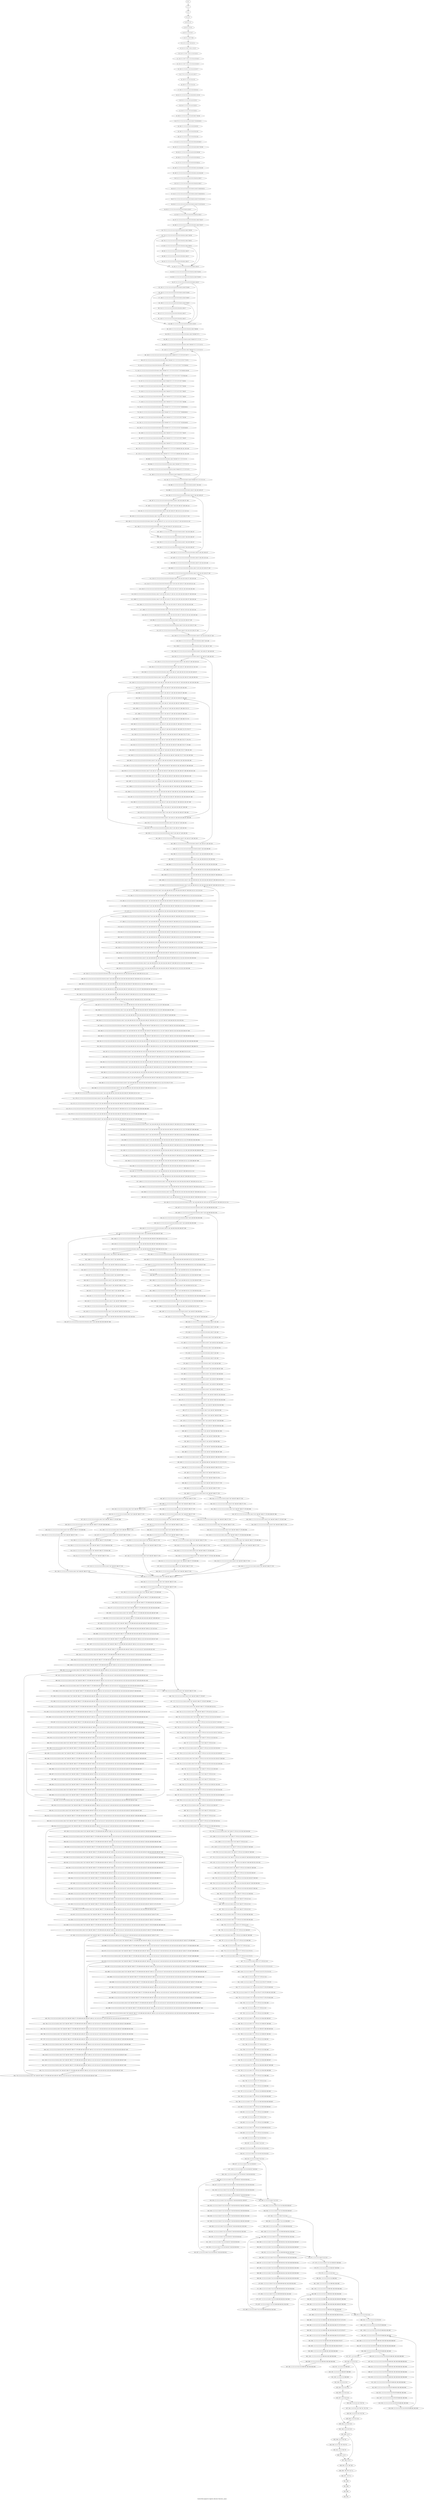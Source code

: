 digraph G {
graph [label="Control-flow-graph for register allocator (function _main)"]
0[label="0, 0: "];
1[label="1, 1: "];
2[label="2, 2: "];
3[label="3, 5: 0 1 "];
4[label="4, 6: 0 1 2 3 "];
5[label="5, 8: 0 1 2 3 4 5 "];
6[label="6, 9: 0 1 2 3 4 5 6 7 "];
7[label="7, 10: 0 1 2 3 6 7 8 9 "];
8[label="8, 11: 0 1 2 3 6 7 8 9 10 11 "];
9[label="9, 12: 0 1 2 3 6 7 10 11 12 13 "];
10[label="10, 13: 0 1 2 3 6 7 10 11 12 13 14 15 "];
11[label="11, 14: 0 1 2 3 6 7 10 11 12 13 14 15 16 17 "];
12[label="12, 15: 0 1 2 3 6 7 10 11 12 13 14 15 16 17 "];
13[label="13, 16: 0 1 2 3 10 11 12 13 14 15 16 17 "];
14[label="14, 17: 0 1 2 3 12 13 14 15 16 17 "];
15[label="15, 18: 0 1 2 3 12 13 14 15 "];
16[label="16, 29: 0 1 2 3 12 13 14 15 "];
17[label="17, 30: 0 1 2 3 12 13 14 15 18 19 20 21 "];
18[label="18, 31: 0 1 2 3 12 13 14 15 18 19 20 21 22 23 "];
19[label="19, 32: 0 1 2 3 12 13 14 15 22 23 "];
20[label="20, 34: 0 1 2 3 12 13 14 15 24 25 "];
21[label="21, 35: 0 1 2 3 12 13 14 15 24 25 "];
22[label="22, 36: 0 1 2 3 12 13 14 15 24 25 26 27 28 29 "];
23[label="23, 37: 0 1 2 3 12 13 14 15 24 25 26 27 28 29 30 31 "];
24[label="24, 38: 0 1 2 3 12 13 14 15 24 25 30 31 "];
25[label="25, 40: 0 1 2 3 12 13 14 15 24 25 32 33 "];
26[label="26, 41: 0 1 2 3 12 13 14 15 24 25 32 33 "];
27[label="27, 42: 0 1 2 3 12 13 14 15 24 25 32 33 34 35 36 37 "];
28[label="28, 43: 0 1 2 3 12 13 14 15 24 25 32 33 34 35 36 37 38 39 "];
29[label="29, 44: 0 1 2 3 12 13 14 15 24 25 32 33 38 39 "];
30[label="30, 46: 0 1 2 3 12 13 14 15 24 25 32 33 40 41 "];
31[label="31, 47: 0 1 2 3 12 13 14 15 24 25 32 33 40 41 "];
32[label="32, 48: 0 1 2 3 12 13 14 15 24 25 32 33 40 41 42 43 44 45 "];
33[label="33, 49: 0 1 2 3 12 13 14 15 24 25 32 33 40 41 42 43 44 45 "];
34[label="34, 51: 0 1 2 3 12 13 14 15 24 25 32 33 40 41 46 47 "];
35[label="35, 52: 0 1 2 3 12 13 14 15 24 25 32 33 40 41 46 47 "];
36[label="36, 53: 0 1 2 3 12 13 14 15 24 25 32 33 40 41 46 47 48 49 50 51 "];
37[label="37, 54: 0 1 2 3 12 13 14 15 24 25 32 33 40 41 46 47 48 49 50 51 "];
38[label="38, 57: 0 1 2 3 12 13 14 15 24 25 32 33 40 41 46 47 52 53 54 55 "];
39[label="39, 58: 0 1 2 3 12 13 14 15 24 25 32 33 40 41 46 47 52 53 54 55 "];
40[label="40, 63: 0 1 2 3 12 13 14 15 24 25 32 33 40 41 46 47 "];
41[label="41, 64: 0 1 2 3 12 13 14 15 24 25 32 33 40 41 46 47 "];
42[label="42, 67: 0 1 2 3 12 13 14 15 24 25 32 33 40 41 46 47 56 57 "];
43[label="43, 68: 0 1 2 3 12 13 14 15 24 25 32 33 40 41 46 47 56 57 "];
44[label="44, 73: 0 1 2 3 12 13 14 15 24 25 32 33 40 41 46 47 58 59 "];
45[label="45, 74: 0 1 2 3 12 13 14 15 24 25 32 33 40 41 46 47 58 59 "];
46[label="46, 79: 0 1 2 3 12 13 14 15 24 25 32 33 40 41 46 47 60 61 "];
47[label="47, 80: 0 1 2 3 12 13 14 15 24 25 32 33 40 41 46 47 60 61 "];
48[label="48, 85: 0 1 2 3 12 13 14 15 24 25 32 33 40 41 46 47 "];
49[label="49, 88: 0 1 2 3 12 13 14 15 24 25 32 33 40 41 46 47 "];
50[label="50, 91: 0 1 2 3 12 13 14 15 24 25 32 33 40 41 46 47 "];
51[label="51, 92: 0 1 2 3 12 13 14 15 24 25 32 33 40 41 46 47 "];
52[label="52, 95: 0 1 2 3 12 13 14 15 24 25 32 33 40 41 46 47 62 63 "];
53[label="53, 96: 0 1 2 3 12 13 14 15 24 25 32 33 40 41 46 47 62 63 "];
54[label="54, 97: 0 1 2 3 12 13 14 15 24 25 32 33 40 41 46 47 "];
55[label="55, 102: 0 1 2 3 12 13 14 15 24 25 32 33 40 41 46 47 64 65 "];
56[label="56, 103: 0 1 2 3 12 13 14 15 24 25 32 33 40 41 46 47 64 65 "];
57[label="57, 108: 0 1 2 3 12 13 14 15 24 25 32 33 40 41 46 47 66 67 "];
58[label="58, 109: 0 1 2 3 12 13 14 15 24 25 32 33 40 41 46 47 66 67 "];
59[label="59, 114: 0 1 2 3 12 13 14 15 24 25 32 33 40 41 46 47 "];
60[label="60, 117: 0 1 2 3 12 13 14 15 24 25 32 33 40 41 46 47 "];
61[label="61, 120: 0 1 2 3 12 13 14 15 24 25 32 33 40 41 46 47 "];
62[label="62, 962: 0 1 2 3 12 13 14 15 24 25 32 33 40 41 46 47 "];
63[label="63, 129: 0 1 2 3 12 13 14 15 24 25 32 33 40 41 46 47 68 69 "];
64[label="64, 978: 0 1 2 3 12 13 14 15 24 25 32 33 40 41 46 47 68 69 70 71 "];
65[label="65, 981: 0 1 2 3 12 13 14 15 24 25 32 33 40 41 46 47 68 69 70 71 72 73 "];
66[label="66, 983: 0 1 2 3 12 13 14 15 24 25 32 33 40 41 46 47 68 69 70 71 72 73 74 75 "];
67[label="67, 123: 0 1 2 3 12 13 14 15 24 25 32 33 40 41 46 47 68 69 70 71 72 73 74 75 "];
68[label="68, 126: 0 1 2 3 12 13 14 15 24 25 32 33 40 41 46 47 68 69 70 71 72 73 74 75 76 77 "];
69[label="69, 127: 0 1 2 3 12 13 14 15 24 25 32 33 40 41 46 47 68 69 70 71 72 73 74 75 76 77 78 79 "];
70[label="70, 131: 0 1 2 3 12 13 14 15 24 25 32 33 40 41 46 47 68 69 70 71 72 73 74 75 76 77 78 79 80 81 "];
71[label="71, 132: 0 1 2 3 12 13 14 15 24 25 32 33 40 41 46 47 68 69 70 71 72 73 74 75 76 77 78 79 80 81 82 83 "];
72[label="72, 133: 0 1 2 3 12 13 14 15 24 25 32 33 40 41 46 47 68 69 70 71 72 73 74 75 76 77 78 79 82 83 "];
73[label="73, 137: 0 1 2 3 12 13 14 15 24 25 32 33 40 41 46 47 68 69 70 71 72 73 74 75 76 77 84 85 "];
74[label="74, 138: 0 1 2 3 12 13 14 15 24 25 32 33 40 41 46 47 68 69 70 71 72 73 74 75 76 77 84 85 "];
75[label="75, 145: 0 1 2 3 12 13 14 15 24 25 32 33 40 41 46 47 68 69 70 71 72 73 74 75 76 77 86 87 "];
76[label="76, 146: 0 1 2 3 12 13 14 15 24 25 32 33 40 41 46 47 68 69 70 71 72 73 74 75 76 77 86 87 "];
77[label="77, 150: 0 1 2 3 12 13 14 15 24 25 32 33 40 41 46 47 68 69 70 71 72 73 74 75 76 77 88 89 "];
78[label="78, 153: 0 1 2 3 12 13 14 15 24 25 32 33 40 41 46 47 68 69 70 71 72 73 74 75 76 77 88 89 90 91 "];
79[label="79, 154: 0 1 2 3 12 13 14 15 24 25 32 33 40 41 46 47 68 69 70 71 72 73 74 75 76 77 88 89 90 91 "];
80[label="80, 158: 0 1 2 3 12 13 14 15 24 25 32 33 40 41 46 47 68 69 70 71 72 73 74 75 76 77 92 93 "];
81[label="81, 161: 0 1 2 3 12 13 14 15 24 25 32 33 40 41 46 47 68 69 70 71 72 73 74 75 76 77 92 93 94 95 "];
82[label="82, 162: 0 1 2 3 12 13 14 15 24 25 32 33 40 41 46 47 68 69 70 71 72 73 74 75 76 77 92 93 94 95 "];
83[label="83, 166: 0 1 2 3 12 13 14 15 24 25 32 33 40 41 46 47 68 69 70 71 72 73 74 75 76 77 96 97 "];
84[label="84, 167: 0 1 2 3 12 13 14 15 24 25 32 33 40 41 46 47 68 69 70 71 72 73 74 75 76 77 96 97 "];
85[label="85, 171: 0 1 2 3 12 13 14 15 24 25 32 33 40 41 46 47 68 69 70 71 72 73 74 75 76 77 98 99 "];
86[label="86, 174: 0 1 2 3 12 13 14 15 24 25 32 33 40 41 46 47 68 69 70 71 72 73 74 75 98 99 100 101 102 103 "];
87[label="87, 175: 0 1 2 3 12 13 14 15 24 25 32 33 40 41 46 47 68 69 70 71 72 73 74 75 98 99 100 101 102 103 "];
88[label="88, 982: 0 1 2 3 12 13 14 15 24 25 32 33 40 41 46 47 68 69 70 71 72 73 74 75 "];
89[label="89, 984: 0 1 2 3 12 13 14 15 24 25 32 33 40 41 46 47 68 69 70 71 72 73 74 75 "];
90[label="90, 178: 0 1 2 3 12 13 14 15 24 25 32 33 40 41 46 47 68 69 70 71 72 73 74 75 "];
91[label="91, 180: 0 1 2 3 12 13 14 15 24 25 32 33 40 41 46 47 68 69 70 71 72 73 74 75 "];
92[label="92, 181: 0 1 2 3 12 13 14 15 24 25 32 33 40 41 46 47 68 69 70 71 72 73 74 75 "];
93[label="93, 985: 0 1 2 3 12 13 14 15 24 25 32 33 40 41 46 47 104 105 "];
94[label="94, 988: 0 1 2 3 12 13 14 15 24 25 32 33 40 41 46 47 104 105 106 107 "];
95[label="95, 185: 0 1 2 3 12 13 14 15 24 25 32 33 40 41 46 47 104 105 106 107 "];
96[label="96, 187: 0 1 2 3 12 13 14 15 24 25 32 33 40 41 46 47 104 105 106 107 108 "];
97[label="97, 188: 0 1 2 3 12 13 14 15 24 25 32 33 40 41 46 47 104 105 106 107 108 109 110 "];
98[label="98, 191: 0 1 2 3 12 13 14 15 24 25 32 33 40 41 46 47 104 105 106 107 109 110 111 112 113 114 "];
99[label="99, 192: 0 1 2 3 12 13 14 15 24 25 32 33 40 41 46 47 104 105 106 107 109 110 111 112 113 114 115 116 117 118 "];
100[label="100, 193: 0 1 2 3 12 13 14 15 24 25 32 33 40 41 46 47 104 105 106 107 111 112 113 114 115 116 117 118 119 120 121 122 "];
101[label="101, 194: 0 1 2 3 12 13 14 15 24 25 32 33 40 41 46 47 104 105 106 107 119 120 121 122 "];
102[label="102, 198: 0 1 2 3 12 13 14 15 24 25 32 33 40 41 46 47 104 105 106 107 "];
103[label="103, 201: 0 1 2 3 12 13 14 15 24 25 32 33 40 41 46 47 104 105 106 107 "];
104[label="104, 203: 0 1 2 3 12 13 14 15 24 25 32 33 40 41 46 47 104 105 106 107 "];
105[label="105, 205: 0 1 2 3 12 13 14 15 24 25 32 33 40 41 46 47 104 105 106 107 "];
106[label="106, 206: 0 1 2 3 12 13 14 15 24 25 32 33 40 41 46 47 104 105 106 107 "];
107[label="107, 987: 0 1 2 3 12 13 14 15 24 25 32 33 40 41 46 47 104 105 123 124 "];
108[label="108, 990: 0 1 2 3 12 13 14 15 24 25 32 33 40 41 46 47 123 124 125 126 "];
109[label="109, 993: 0 1 2 3 12 13 14 15 24 25 32 33 40 41 46 47 123 124 125 126 127 128 "];
110[label="110, 210: 0 1 2 3 12 13 14 15 24 25 32 33 40 41 46 47 123 124 125 126 127 128 "];
111[label="111, 213: 0 1 2 3 12 13 14 15 24 25 32 33 40 41 46 47 123 124 125 126 127 128 129 130 "];
112[label="112, 214: 0 1 2 3 12 13 14 15 24 25 32 33 40 41 46 47 123 124 125 126 127 128 129 130 131 132 "];
113[label="113, 219: 0 1 2 3 12 13 14 15 24 25 32 33 40 41 46 47 123 124 125 126 127 128 131 132 133 134 135 136 "];
114[label="114, 220: 0 1 2 3 12 13 14 15 24 25 32 33 40 41 46 47 123 124 125 126 127 128 131 132 133 134 135 136 137 138 139 140 "];
115[label="115, 1080: 0 1 2 3 12 13 14 15 24 25 32 33 40 41 46 47 123 124 125 126 127 128 131 132 133 134 135 136 137 138 139 140 "];
116[label="116, 1081: 0 1 2 3 12 13 14 15 24 25 32 33 40 41 46 47 123 124 125 126 127 128 131 132 133 134 135 136 "];
117[label="117, 1082: 0 1 2 3 12 13 14 15 24 25 32 33 40 41 46 47 123 124 125 126 127 128 131 132 141 142 143 144 "];
118[label="118, 222: 0 1 2 3 12 13 14 15 24 25 32 33 40 41 46 47 123 124 125 126 127 128 131 132 141 142 143 144 "];
119[label="119, 994: 0 1 2 3 12 13 14 15 24 25 32 33 40 41 46 47 123 124 125 126 127 128 "];
120[label="120, 225: 0 1 2 3 12 13 14 15 24 25 32 33 40 41 46 47 123 124 125 126 127 128 "];
121[label="121, 227: 0 1 2 3 12 13 14 15 24 25 32 33 40 41 46 47 123 124 125 126 127 128 "];
122[label="122, 228: 0 1 2 3 12 13 14 15 24 25 32 33 40 41 46 47 123 124 125 126 127 128 "];
123[label="123, 262: 0 1 2 3 12 13 14 15 24 25 32 33 40 41 46 47 145 146 "];
124[label="124, 1038: 0 1 2 3 12 13 14 15 24 25 32 33 40 41 46 47 145 146 147 148 "];
125[label="125, 1041: 0 1 2 3 12 13 14 15 24 25 32 33 40 41 46 47 145 146 147 148 149 150 "];
126[label="126, 232: 0 1 2 3 12 13 14 15 24 25 32 33 40 41 46 47 145 146 147 148 149 150 "];
127[label="127, 234: 0 1 2 3 12 13 14 15 24 25 32 33 40 41 46 47 145 146 147 148 149 150 151 "];
128[label="128, 235: 0 1 2 3 12 13 14 15 24 25 32 33 40 41 46 47 145 146 147 148 149 150 151 152 153 "];
129[label="129, 238: 0 1 2 3 12 13 14 15 24 25 32 33 40 41 46 47 145 146 147 148 149 150 152 153 154 155 156 157 "];
130[label="130, 239: 0 1 2 3 12 13 14 15 24 25 32 33 40 41 46 47 145 146 147 148 149 150 152 153 154 155 156 157 158 159 160 161 "];
131[label="131, 240: 0 1 2 3 12 13 14 15 24 25 32 33 40 41 46 47 145 146 147 148 149 150 154 155 156 157 158 159 160 161 162 163 164 165 "];
132[label="132, 241: 0 1 2 3 12 13 14 15 24 25 32 33 40 41 46 47 145 146 147 148 149 150 162 163 164 165 "];
133[label="133, 995: 0 1 2 3 12 13 14 15 24 25 32 33 40 41 46 47 145 146 147 148 149 150 166 167 168 169 "];
134[label="134, 245: 0 1 2 3 12 13 14 15 24 25 32 33 40 41 46 47 145 146 147 148 149 150 166 167 168 169 "];
135[label="135, 974: 0 1 2 3 12 13 14 15 24 25 32 33 40 41 46 47 145 146 147 148 149 150 166 167 168 169 170 171 "];
136[label="136, 1083: 0 1 2 3 12 13 14 15 24 25 32 33 40 41 46 47 145 146 147 148 149 150 166 167 168 169 170 171 "];
137[label="137, 1084: 0 1 2 3 12 13 14 15 24 25 32 33 40 41 46 47 145 146 147 148 149 150 166 167 168 169 "];
138[label="138, 1085: 0 1 2 3 12 13 14 15 24 25 32 33 40 41 46 47 145 146 147 148 149 150 166 167 168 169 172 173 "];
139[label="139, 248: 0 1 2 3 12 13 14 15 24 25 32 33 40 41 46 47 145 146 147 148 149 150 166 167 168 169 172 173 174 175 "];
140[label="140, 249: 0 1 2 3 12 13 14 15 24 25 32 33 40 41 46 47 145 146 147 148 149 150 166 167 168 169 174 175 176 177 "];
141[label="141, 250: 0 1 2 3 12 13 14 15 24 25 32 33 40 41 46 47 145 146 147 148 149 150 166 167 168 169 176 177 178 "];
142[label="142, 251: 0 1 2 3 12 13 14 15 24 25 32 33 40 41 46 47 145 146 147 148 149 150 166 167 168 169 176 177 178 179 "];
143[label="143, 252: 0 1 2 3 12 13 14 15 24 25 32 33 40 41 46 47 145 146 147 148 149 150 166 167 168 169 176 177 179 180 "];
144[label="144, 253: 0 1 2 3 12 13 14 15 24 25 32 33 40 41 46 47 145 146 147 148 149 150 166 167 168 169 176 177 180 181 182 "];
145[label="145, 259: 0 1 2 3 12 13 14 15 24 25 32 33 40 41 46 47 145 146 147 148 149 150 166 167 168 169 176 177 181 182 183 184 "];
146[label="146, 260: 0 1 2 3 12 13 14 15 24 25 32 33 40 41 46 47 145 146 147 148 149 150 166 167 168 169 181 182 183 184 185 186 "];
147[label="147, 263: 0 1 2 3 12 13 14 15 24 25 32 33 40 41 46 47 145 146 147 148 149 150 166 167 168 169 181 182 185 186 187 188 189 190 "];
148[label="148, 976: 0 1 2 3 12 13 14 15 24 25 32 33 40 41 46 47 145 146 147 148 149 150 166 167 168 169 181 182 185 186 187 188 189 190 191 192 "];
149[label="149, 1086: 0 1 2 3 12 13 14 15 24 25 32 33 40 41 46 47 145 146 147 148 149 150 166 167 168 169 181 182 185 186 191 192 "];
150[label="150, 1087: 0 1 2 3 12 13 14 15 24 25 32 33 40 41 46 47 145 146 147 148 149 150 166 167 168 169 181 182 185 186 191 192 "];
151[label="151, 1088: 0 1 2 3 12 13 14 15 24 25 32 33 40 41 46 47 145 146 147 148 149 150 166 167 168 169 181 182 185 186 193 194 "];
152[label="152, 266: 0 1 2 3 12 13 14 15 24 25 32 33 40 41 46 47 145 146 147 148 149 150 166 167 168 169 181 182 185 186 193 194 195 196 "];
153[label="153, 267: 0 1 2 3 12 13 14 15 24 25 32 33 40 41 46 47 145 146 147 148 149 150 166 167 168 169 181 182 195 196 197 198 "];
154[label="154, 268: 0 1 2 3 12 13 14 15 24 25 32 33 40 41 46 47 145 146 147 148 149 150 166 167 168 169 181 182 197 198 "];
155[label="155, 271: 0 1 2 3 12 13 14 15 24 25 32 33 40 41 46 47 145 146 147 148 149 150 166 167 168 169 "];
156[label="156, 273: 0 1 2 3 12 13 14 15 24 25 32 33 40 41 46 47 145 146 147 148 149 150 166 167 168 169 "];
157[label="157, 274: 0 1 2 3 12 13 14 15 24 25 32 33 40 41 46 47 145 146 147 148 149 150 166 167 168 169 "];
158[label="158, 278: 0 1 2 3 12 13 14 15 24 25 32 33 40 41 46 47 145 146 147 148 149 150 "];
159[label="159, 281: 0 1 2 3 12 13 14 15 24 25 32 33 40 41 46 47 145 146 147 148 149 150 "];
160[label="160, 283: 0 1 2 3 12 13 14 15 24 25 32 33 40 41 46 47 145 146 147 148 149 150 "];
161[label="161, 285: 0 1 2 3 12 13 14 15 24 25 32 33 40 41 46 47 145 146 147 148 149 150 "];
162[label="162, 286: 0 1 2 3 12 13 14 15 24 25 32 33 40 41 46 47 145 146 147 148 149 150 "];
163[label="163, 317: 0 1 2 3 12 13 14 15 24 25 32 33 40 41 46 47 145 146 199 200 "];
164[label="164, 360: 0 1 2 3 12 13 14 15 24 25 32 33 40 41 46 47 145 146 199 200 201 202 "];
165[label="165, 390: 0 1 2 3 12 13 14 15 24 25 32 33 40 41 46 47 145 146 199 200 201 202 203 204 "];
166[label="166, 998: 0 1 2 3 12 13 14 15 24 25 32 33 40 41 46 47 145 146 199 200 201 202 203 204 205 206 "];
167[label="167, 1001: 0 1 2 3 12 13 14 15 24 25 32 33 40 41 46 47 145 146 199 200 201 202 203 204 205 206 207 208 "];
168[label="168, 1003: 0 1 2 3 12 13 14 15 24 25 32 33 40 41 46 47 145 146 199 200 201 202 203 204 205 206 207 208 209 210 "];
169[label="169, 1005: 0 1 2 3 12 13 14 15 24 25 32 33 40 41 46 47 145 146 199 200 201 202 203 204 205 206 207 208 209 210 211 212 "];
170[label="170, 290: 0 1 2 3 12 13 14 15 24 25 32 33 40 41 46 47 145 146 199 200 201 202 203 204 205 206 207 208 209 210 211 212 "];
171[label="171, 293: 0 1 2 3 12 13 14 15 24 25 32 33 40 41 46 47 145 146 199 200 201 202 203 204 205 206 207 208 209 210 211 212 213 214 "];
172[label="172, 294: 0 1 2 3 12 13 14 15 24 25 32 33 40 41 46 47 145 146 199 200 201 202 203 204 205 206 207 208 209 210 211 212 213 214 215 216 "];
173[label="173, 295: 0 1 2 3 12 13 14 15 24 25 32 33 40 41 46 47 145 146 199 200 201 202 203 204 205 206 207 208 209 210 211 212 213 214 215 216 217 218 219 220 "];
174[label="174, 296: 0 1 2 3 12 13 14 15 24 25 32 33 40 41 46 47 145 146 199 200 201 202 203 204 205 206 207 208 209 210 211 212 213 214 217 218 219 220 "];
175[label="175, 297: 0 1 2 3 12 13 14 15 24 25 32 33 40 41 46 47 145 146 199 200 201 202 203 204 205 206 207 208 209 210 211 212 213 214 "];
176[label="176, 303: 0 1 2 3 12 13 14 15 24 25 32 33 40 41 46 47 145 146 199 200 201 202 203 204 205 206 207 208 209 210 211 212 213 214 221 222 "];
177[label="177, 308: 0 1 2 3 12 13 14 15 24 25 32 33 40 41 46 47 145 146 199 200 201 202 203 204 205 206 207 208 209 210 211 212 213 214 221 222 223 224 "];
178[label="178, 313: 0 1 2 3 12 13 14 15 24 25 32 33 40 41 46 47 145 146 199 200 201 202 203 204 205 206 207 208 209 210 211 212 213 214 221 222 223 224 225 226 "];
179[label="179, 314: 0 1 2 3 12 13 14 15 24 25 32 33 40 41 46 47 145 146 199 200 201 202 203 204 205 206 207 208 209 210 211 212 221 222 223 224 225 226 227 228 "];
180[label="180, 315: 0 1 2 3 12 13 14 15 24 25 32 33 40 41 46 47 145 146 199 200 201 202 203 204 205 206 207 208 209 210 211 212 221 222 223 224 227 228 229 230 "];
181[label="181, 318: 0 1 2 3 12 13 14 15 24 25 32 33 40 41 46 47 145 146 199 200 201 202 203 204 205 206 207 208 209 210 211 212 221 222 223 224 229 230 231 232 233 234 "];
182[label="182, 319: 0 1 2 3 12 13 14 15 24 25 32 33 40 41 46 47 145 146 199 200 201 202 203 204 205 206 207 208 209 210 211 212 221 222 223 224 229 230 231 232 233 234 "];
183[label="183, 320: 0 1 2 3 12 13 14 15 24 25 32 33 40 41 46 47 145 146 199 200 201 202 203 204 205 206 207 208 209 210 211 212 221 222 229 230 231 232 233 234 "];
184[label="184, 321: 0 1 2 3 12 13 14 15 24 25 32 33 40 41 46 47 145 146 199 200 201 202 203 204 205 206 207 208 209 210 211 212 221 222 231 232 233 234 "];
185[label="185, 322: 0 1 2 3 12 13 14 15 24 25 32 33 40 41 46 47 145 146 199 200 201 202 203 204 205 206 207 208 209 210 211 212 221 222 235 236 "];
186[label="186, 323: 0 1 2 3 12 13 14 15 24 25 32 33 40 41 46 47 145 146 199 200 201 202 203 204 205 206 207 208 209 210 211 212 221 222 235 236 "];
187[label="187, 324: 0 1 2 3 12 13 14 15 24 25 32 33 40 41 46 47 145 146 199 200 201 202 203 204 205 206 207 208 209 210 211 212 "];
188[label="188, 327: 0 1 2 3 12 13 14 15 24 25 32 33 40 41 46 47 145 146 199 200 201 202 203 204 205 206 207 208 209 210 211 212 237 238 "];
189[label="189, 328: 0 1 2 3 12 13 14 15 24 25 32 33 40 41 46 47 145 146 199 200 201 202 203 204 205 206 207 208 209 210 211 212 237 238 239 240 "];
190[label="190, 329: 0 1 2 3 12 13 14 15 24 25 32 33 40 41 46 47 145 146 199 200 201 202 203 204 205 206 207 208 209 210 211 212 237 238 239 240 241 242 243 244 "];
191[label="191, 330: 0 1 2 3 12 13 14 15 24 25 32 33 40 41 46 47 145 146 199 200 201 202 203 204 205 206 207 208 209 210 211 212 237 238 241 242 243 244 "];
192[label="192, 331: 0 1 2 3 12 13 14 15 24 25 32 33 40 41 46 47 145 146 199 200 201 202 203 204 205 206 207 208 209 210 211 212 237 238 "];
193[label="193, 337: 0 1 2 3 12 13 14 15 24 25 32 33 40 41 46 47 145 146 199 200 201 202 203 204 205 206 207 208 209 210 211 212 237 238 245 246 "];
194[label="194, 338: 0 1 2 3 12 13 14 15 24 25 32 33 40 41 46 47 145 146 199 200 201 202 203 204 205 206 207 208 209 210 211 212 237 238 245 246 247 248 "];
195[label="195, 343: 0 1 2 3 12 13 14 15 24 25 32 33 40 41 46 47 145 146 199 200 201 202 203 204 205 206 207 208 209 210 211 212 237 238 247 248 249 250 "];
196[label="196, 344: 0 1 2 3 12 13 14 15 24 25 32 33 40 41 46 47 145 146 199 200 201 202 203 204 205 206 207 208 209 210 211 212 237 238 247 248 249 250 251 252 253 254 "];
197[label="197, 348: 0 1 2 3 12 13 14 15 24 25 32 33 40 41 46 47 145 146 199 200 201 202 203 204 205 206 207 208 209 210 211 212 237 238 247 248 251 252 253 254 255 256 "];
198[label="198, 349: 0 1 2 3 12 13 14 15 24 25 32 33 40 41 46 47 145 146 199 200 201 202 203 204 205 206 207 208 209 210 211 212 237 238 247 248 251 252 253 254 255 256 257 258 "];
199[label="199, 350: 0 1 2 3 12 13 14 15 24 25 32 33 40 41 46 47 145 146 199 200 201 202 203 204 205 206 207 208 209 210 211 212 237 238 247 248 251 252 253 254 257 258 259 260 261 262 "];
200[label="200, 351: 0 1 2 3 12 13 14 15 24 25 32 33 40 41 46 47 145 146 199 200 201 202 203 204 205 206 207 208 209 210 211 212 237 238 247 248 251 252 253 254 259 260 261 262 263 264 265 266 "];
201[label="201, 352: 0 1 2 3 12 13 14 15 24 25 32 33 40 41 46 47 145 146 199 200 201 202 203 204 205 206 207 208 209 210 211 212 237 238 247 248 251 252 253 254 263 264 265 266 267 268 269 270 "];
202[label="202, 357: 0 1 2 3 12 13 14 15 24 25 32 33 40 41 46 47 145 146 199 200 201 202 203 204 205 206 207 208 209 210 211 212 237 238 247 248 267 268 269 270 271 272 "];
203[label="203, 358: 0 1 2 3 12 13 14 15 24 25 32 33 40 41 46 47 145 146 199 200 201 202 203 204 205 206 207 208 209 210 211 212 247 248 267 268 269 270 271 272 273 274 "];
204[label="204, 361: 0 1 2 3 12 13 14 15 24 25 32 33 40 41 46 47 145 146 199 200 201 202 203 204 205 206 207 208 209 210 211 212 247 248 267 268 269 270 273 274 275 276 277 278 "];
205[label="205, 362: 0 1 2 3 12 13 14 15 24 25 32 33 40 41 46 47 145 146 199 200 201 202 203 204 205 206 207 208 209 210 211 212 247 248 267 268 269 270 273 274 275 276 277 278 "];
206[label="206, 363: 0 1 2 3 12 13 14 15 24 25 32 33 40 41 46 47 145 146 199 200 201 202 203 204 205 206 207 208 209 210 211 212 267 268 269 270 273 274 275 276 277 278 "];
207[label="207, 364: 0 1 2 3 12 13 14 15 24 25 32 33 40 41 46 47 145 146 199 200 201 202 203 204 205 206 207 208 209 210 211 212 273 274 275 276 277 278 "];
208[label="208, 365: 0 1 2 3 12 13 14 15 24 25 32 33 40 41 46 47 145 146 199 200 201 202 203 204 205 206 207 208 209 210 211 212 275 276 277 278 "];
209[label="209, 366: 0 1 2 3 12 13 14 15 24 25 32 33 40 41 46 47 145 146 199 200 201 202 203 204 205 206 207 208 209 210 211 212 "];
210[label="210, 367: 0 1 2 3 12 13 14 15 24 25 32 33 40 41 46 47 145 146 199 200 201 202 203 204 205 206 207 208 209 210 211 212 "];
211[label="211, 370: 0 1 2 3 12 13 14 15 24 25 32 33 40 41 46 47 145 146 199 200 201 202 203 204 205 206 207 208 209 210 211 212 279 280 "];
212[label="212, 371: 0 1 2 3 12 13 14 15 24 25 32 33 40 41 46 47 145 146 199 200 201 202 203 204 205 206 207 208 209 210 211 212 279 280 281 282 "];
213[label="213, 372: 0 1 2 3 12 13 14 15 24 25 32 33 40 41 46 47 145 146 199 200 201 202 203 204 205 206 207 208 209 210 211 212 279 280 281 282 283 284 285 286 "];
214[label="214, 373: 0 1 2 3 12 13 14 15 24 25 32 33 40 41 46 47 145 146 199 200 201 202 203 204 205 206 207 208 209 210 211 212 279 280 283 284 285 286 "];
215[label="215, 374: 0 1 2 3 12 13 14 15 24 25 32 33 40 41 46 47 145 146 199 200 201 202 203 204 205 206 207 208 209 210 211 212 279 280 "];
216[label="216, 381: 0 1 2 3 12 13 14 15 24 25 32 33 40 41 46 47 145 146 199 200 201 202 203 204 205 206 207 208 209 210 211 212 279 280 287 288 "];
217[label="217, 382: 0 1 2 3 12 13 14 15 24 25 32 33 40 41 46 47 145 146 199 200 201 202 203 204 205 206 207 208 209 210 211 212 279 280 287 288 289 290 "];
218[label="218, 383: 0 1 2 3 12 13 14 15 24 25 32 33 40 41 46 47 145 146 199 200 201 202 203 204 205 206 207 208 209 210 211 212 279 280 289 290 291 292 "];
219[label="219, 388: 0 1 2 3 12 13 14 15 24 25 32 33 40 41 46 47 145 146 199 200 201 202 203 204 205 206 207 208 209 210 211 212 279 280 291 292 293 294 "];
220[label="220, 391: 0 1 2 3 12 13 14 15 24 25 32 33 40 41 46 47 145 146 199 200 201 202 203 204 205 206 207 208 209 210 211 212 291 292 293 294 295 296 297 298 "];
221[label="221, 392: 0 1 2 3 12 13 14 15 24 25 32 33 40 41 46 47 145 146 199 200 201 202 203 204 205 206 207 208 209 210 211 212 291 292 293 294 295 296 297 298 "];
222[label="222, 393: 0 1 2 3 12 13 14 15 24 25 32 33 40 41 46 47 145 146 199 200 201 202 203 204 205 206 207 208 209 210 211 212 293 294 295 296 297 298 "];
223[label="223, 394: 0 1 2 3 12 13 14 15 24 25 32 33 40 41 46 47 145 146 199 200 201 202 203 204 205 206 207 208 209 210 211 212 295 296 297 298 "];
224[label="224, 395: 0 1 2 3 12 13 14 15 24 25 32 33 40 41 46 47 145 146 199 200 201 202 203 204 205 206 207 208 209 210 211 212 "];
225[label="225, 397: 0 1 2 3 12 13 14 15 24 25 32 33 40 41 46 47 145 146 199 200 201 202 203 204 205 206 207 208 209 210 211 212 "];
226[label="226, 1002: 0 1 2 3 12 13 14 15 24 25 32 33 40 41 46 47 145 146 199 200 201 202 203 204 205 206 207 208 209 210 211 212 "];
227[label="227, 1004: 0 1 2 3 12 13 14 15 24 25 32 33 40 41 46 47 145 146 199 200 201 202 203 204 205 206 207 208 209 210 211 212 "];
228[label="228, 1006: 0 1 2 3 12 13 14 15 24 25 32 33 40 41 46 47 145 146 199 200 201 202 203 204 205 206 207 208 209 210 211 212 "];
229[label="229, 399: 0 1 2 3 12 13 14 15 24 25 32 33 40 41 46 47 145 146 199 200 201 202 203 204 205 206 207 208 209 210 211 212 "];
230[label="230, 401: 0 1 2 3 12 13 14 15 24 25 32 33 40 41 46 47 145 146 199 200 201 202 203 204 205 206 207 208 209 210 211 212 "];
231[label="231, 402: 0 1 2 3 12 13 14 15 24 25 32 33 40 41 46 47 145 146 199 200 201 202 203 204 205 206 207 208 209 210 211 212 "];
232[label="232, 407: 0 1 2 3 12 13 14 15 24 25 32 33 40 41 46 47 145 146 299 300 301 302 "];
233[label="233, 408: 0 1 2 3 12 13 14 15 24 25 32 33 40 41 46 47 145 146 299 300 301 302 "];
234[label="234, 411: 0 1 2 3 12 13 14 15 24 25 32 33 40 41 46 47 145 146 303 304 305 306 "];
235[label="235, 414: 0 1 2 3 12 13 14 15 24 25 32 33 40 41 46 47 145 146 303 304 305 306 "];
236[label="236, 428: 0 1 2 3 12 13 14 15 24 25 32 33 40 41 46 47 145 146 303 304 305 306 307 308 "];
237[label="237, 415: 0 1 2 3 12 13 14 15 24 25 32 33 40 41 46 47 145 146 303 304 305 306 307 308 "];
238[label="238, 1043: 0 1 2 3 12 13 14 15 24 25 32 33 40 41 46 47 145 146 303 304 305 306 307 308 309 310 311 312 "];
239[label="239, 416: 0 1 2 3 12 13 14 15 24 25 32 33 40 41 46 47 145 146 303 304 305 306 307 308 309 310 311 312 "];
240[label="240, 417: 0 1 2 3 12 13 14 15 24 25 32 33 40 41 46 47 145 146 303 304 305 306 307 308 309 310 311 312 "];
241[label="241, 1089: 0 1 2 3 12 13 14 15 24 25 32 33 40 41 46 47 145 146 307 308 309 310 311 312 "];
242[label="242, 1090: 0 1 2 3 12 13 14 15 24 25 32 33 40 41 46 47 145 146 307 308 "];
243[label="243, 1091: 0 1 2 3 12 13 14 15 24 25 32 33 40 41 46 47 145 146 307 308 313 314 315 316 "];
244[label="244, 426: 0 1 2 3 12 13 14 15 24 25 32 33 40 41 46 47 145 146 307 308 313 314 315 316 "];
245[label="245, 427: 0 1 2 3 12 13 14 15 24 25 32 33 40 41 46 47 145 146 307 308 "];
246[label="246, 429: 0 1 2 3 12 13 14 15 24 25 32 33 40 41 46 47 145 146 307 308 317 318 "];
247[label="247, 430: 0 1 2 3 12 13 14 15 24 25 32 33 40 41 46 47 145 146 307 308 317 318 "];
248[label="248, 431: 0 1 2 3 12 13 14 15 24 25 32 33 40 41 46 47 145 146 307 308 "];
249[label="249, 432: 0 1 2 3 12 13 14 15 24 25 32 33 40 41 46 47 145 146 307 308 "];
250[label="250, 433: 0 1 2 3 12 13 14 15 24 25 32 33 40 41 46 47 145 146 307 308 319 320 "];
251[label="251, 434: 0 1 2 3 12 13 14 15 24 25 32 33 40 41 46 47 145 146 307 308 319 320 "];
252[label="252, 435: 0 1 2 3 12 13 14 15 24 25 32 33 40 41 46 47 145 146 307 308 321 322 323 324 "];
253[label="253, 436: 0 1 2 3 12 13 14 15 24 25 32 33 40 41 46 47 145 146 303 304 305 306 307 308 321 322 323 324 "];
254[label="254, 437: 0 1 2 3 12 13 14 15 24 25 32 33 40 41 46 47 145 146 303 304 305 306 307 308 "];
255[label="255, 438: 0 1 2 3 12 13 14 15 24 25 32 33 40 41 46 47 145 146 303 304 305 306 309 310 311 312 "];
256[label="256, 439: 0 1 2 3 12 13 14 15 24 25 32 33 40 41 46 47 145 146 303 304 305 306 309 310 311 312 325 326 327 328 "];
257[label="257, 440: 0 1 2 3 12 13 14 15 24 25 32 33 40 41 46 47 145 146 303 304 305 306 309 310 311 312 325 326 327 328 "];
258[label="258, 443: 0 1 2 3 12 13 14 15 24 25 32 33 40 41 46 47 145 146 309 310 311 312 325 326 327 328 "];
259[label="259, 444: 0 1 2 3 12 13 14 15 24 25 32 33 40 41 46 47 145 146 309 310 311 312 325 326 327 328 "];
260[label="260, 1092: 0 1 2 3 12 13 14 15 24 25 32 33 40 41 46 47 145 146 309 310 311 312 325 326 327 328 "];
261[label="261, 1093: 0 1 2 3 12 13 14 15 24 25 32 33 40 41 46 47 145 146 309 310 311 312 "];
262[label="262, 1094: 0 1 2 3 12 13 14 15 24 25 32 33 40 41 46 47 145 146 309 310 311 312 329 330 331 332 "];
263[label="263, 451: 0 1 2 3 12 13 14 15 24 25 32 33 40 41 46 47 145 146 309 310 311 312 329 330 331 332 333 334 335 336 "];
264[label="264, 1095: 0 1 2 3 12 13 14 15 24 25 32 33 40 41 46 47 145 146 309 310 311 312 333 334 335 336 "];
265[label="265, 1096: 0 1 2 3 12 13 14 15 24 25 32 33 40 41 46 47 145 146 309 310 311 312 "];
266[label="266, 1097: 0 1 2 3 12 13 14 15 24 25 32 33 40 41 46 47 145 146 337 338 339 340 "];
267[label="267, 453: 0 1 2 3 12 13 14 15 24 25 32 33 40 41 46 47 145 146 337 338 339 340 "];
268[label="268, 454: 0 1 2 3 12 13 14 15 24 25 32 33 40 41 46 47 145 146 "];
269[label="269, 457: 0 1 2 3 12 13 14 15 24 25 32 33 40 41 46 47 145 146 "];
270[label="270, 458: 0 1 2 3 12 13 14 15 24 25 32 33 40 41 46 47 145 146 "];
271[label="271, 459: 0 1 2 3 12 13 14 15 24 25 32 33 40 41 46 47 145 146 341 342 "];
272[label="272, 460: 0 1 2 3 12 13 14 15 24 25 32 33 40 41 46 47 145 146 341 342 343 344 "];
273[label="273, 461: 0 1 2 3 12 13 14 15 24 25 32 33 40 41 46 47 145 146 343 344 "];
274[label="274, 462: 0 1 2 3 12 13 14 15 24 25 32 33 40 41 46 47 145 146 "];
275[label="275, 463: 0 1 2 3 12 13 14 15 24 25 32 33 40 41 46 47 145 146 "];
276[label="276, 464: 0 1 2 3 12 13 14 15 24 25 32 33 40 41 46 47 145 146 345 346 "];
277[label="277, 465: 0 1 2 3 12 13 14 15 24 25 32 33 40 41 46 47 145 146 345 346 347 348 "];
278[label="278, 468: 0 1 2 3 12 13 14 15 24 25 32 33 40 41 46 47 145 146 347 348 349 350 "];
279[label="279, 469: 0 1 2 3 12 13 14 15 24 25 32 33 40 41 46 47 145 146 347 348 349 350 "];
280[label="280, 470: 0 1 2 3 12 13 14 15 24 25 32 33 40 41 46 47 145 146 347 348 349 350 "];
281[label="281, 471: 0 1 2 3 12 13 14 15 24 25 32 33 40 41 46 47 145 146 347 348 351 352 "];
282[label="282, 472: 0 1 2 3 12 13 14 15 24 25 32 33 40 41 46 47 145 146 347 348 351 352 353 354 "];
283[label="283, 475: 0 1 2 3 12 13 14 15 24 25 32 33 40 41 46 47 145 146 347 348 353 354 355 356 "];
284[label="284, 476: 0 1 2 3 12 13 14 15 32 33 40 41 46 47 145 146 347 348 353 354 355 356 "];
285[label="285, 477: 0 1 2 3 12 13 14 15 32 33 40 41 46 47 145 146 347 348 355 356 "];
286[label="286, 478: 0 1 2 3 12 13 14 15 32 33 40 41 46 47 145 146 347 348 357 358 "];
287[label="287, 479: 0 1 2 3 12 13 14 15 32 33 40 41 46 47 145 146 347 348 357 358 359 360 "];
288[label="288, 482: 0 1 2 3 12 13 14 15 32 33 40 41 46 47 145 146 347 348 359 360 361 362 "];
289[label="289, 483: 0 1 2 3 12 13 14 15 40 41 46 47 145 146 347 348 359 360 361 362 "];
290[label="290, 484: 0 1 2 3 12 13 14 15 40 41 46 47 145 146 347 348 361 362 "];
291[label="291, 485: 0 1 2 3 12 13 14 15 40 41 46 47 145 146 347 348 363 364 "];
292[label="292, 486: 0 1 2 3 12 13 14 15 40 41 46 47 145 146 347 348 363 364 365 366 "];
293[label="293, 488: 0 1 2 3 12 13 14 15 40 41 46 47 145 146 347 348 365 366 367 368 "];
294[label="294, 489: 0 1 2 3 12 13 14 15 40 41 46 47 145 146 347 348 365 366 367 368 369 370 371 372 "];
295[label="295, 490: 0 1 2 3 12 13 14 15 40 41 46 47 347 348 365 366 367 368 369 370 371 372 373 374 "];
296[label="296, 491: 0 1 2 3 12 13 14 15 40 41 46 47 347 348 365 366 367 368 373 374 "];
297[label="297, 492: 0 1 2 3 12 13 14 15 40 41 46 47 347 348 367 368 373 374 "];
298[label="298, 493: 0 1 2 3 12 13 14 15 40 41 46 47 347 348 367 368 375 376 "];
299[label="299, 494: 0 1 2 3 12 13 14 15 40 41 46 47 347 348 367 368 375 376 377 378 "];
300[label="300, 495: 0 1 2 3 12 13 14 15 40 41 46 47 347 348 367 368 377 378 "];
301[label="301, 496: 0 1 2 3 12 13 14 15 40 41 46 47 347 348 367 368 377 378 "];
302[label="302, 497: 0 1 2 3 12 13 14 15 40 41 46 47 347 348 367 368 377 378 "];
303[label="303, 498: 0 1 2 3 12 13 14 15 40 41 46 47 347 348 367 368 377 378 "];
304[label="304, 499: 0 1 2 3 12 13 14 15 40 41 46 47 347 348 367 368 377 378 "];
305[label="305, 500: 0 1 2 3 12 13 14 15 40 41 46 47 347 348 367 368 377 378 "];
306[label="306, 501: 0 1 2 3 12 13 14 15 40 41 46 47 347 348 367 368 377 378 "];
307[label="307, 502: 0 1 2 3 12 13 14 15 40 41 46 47 347 348 367 368 377 378 "];
308[label="308, 503: 0 1 2 3 12 13 14 15 40 41 46 47 347 348 367 368 377 378 "];
309[label="309, 504: 0 1 2 3 12 13 14 15 40 41 46 47 347 348 367 368 377 378 "];
310[label="310, 505: 0 1 12 13 14 15 40 41 46 47 347 348 367 368 377 378 "];
311[label="311, 506: 2 3 12 13 14 15 40 41 46 47 347 348 367 368 377 378 "];
312[label="312, 507: 0 1 2 3 12 13 14 15 40 41 46 47 347 348 367 368 377 378 "];
313[label="313, 508: 0 1 2 3 12 13 14 15 40 41 46 47 347 348 367 368 377 378 379 380 "];
314[label="314, 509: 0 1 2 3 12 13 14 15 40 41 46 47 347 348 367 368 377 378 379 380 381 382 "];
315[label="315, 510: 0 1 2 3 12 13 14 15 40 41 46 47 347 348 367 368 377 378 381 382 "];
316[label="316, 511: 0 1 2 3 12 13 14 15 40 41 46 47 347 348 367 368 377 378 "];
317[label="317, 512: 0 1 2 3 12 13 14 15 40 41 46 47 347 348 367 368 377 378 "];
318[label="318, 513: 2 3 12 13 14 15 40 41 46 47 347 348 367 368 377 378 "];
319[label="319, 514: 0 1 2 3 12 13 14 15 40 41 46 47 347 348 367 368 377 378 "];
320[label="320, 515: 0 1 2 3 12 13 14 15 40 41 46 47 347 348 367 368 377 378 383 384 "];
321[label="321, 516: 0 1 2 3 12 13 14 15 40 41 46 47 347 348 367 368 377 378 383 384 385 386 "];
322[label="322, 517: 0 1 2 3 12 13 14 15 40 41 46 47 347 348 367 368 377 378 385 386 "];
323[label="323, 518: 0 1 2 3 12 13 14 15 40 41 46 47 347 348 367 368 377 378 "];
324[label="324, 519: 0 1 2 3 12 13 14 15 40 41 46 47 347 348 367 368 377 378 "];
325[label="325, 520: 2 3 12 13 14 15 40 41 46 47 347 348 367 368 377 378 "];
326[label="326, 521: 0 1 2 3 12 13 14 15 40 41 46 47 347 348 367 368 377 378 "];
327[label="327, 522: 0 1 2 3 12 13 14 15 40 41 46 47 347 348 367 368 377 378 387 388 "];
328[label="328, 523: 0 1 2 3 12 13 14 15 40 41 46 47 347 348 367 368 377 378 387 388 389 390 "];
329[label="329, 524: 0 1 2 3 12 13 14 15 40 41 46 47 347 348 367 368 377 378 389 390 "];
330[label="330, 525: 0 1 2 3 12 13 14 15 40 41 46 47 347 348 367 368 377 378 "];
331[label="331, 526: 0 1 2 3 12 13 14 15 40 41 46 47 347 348 367 368 377 378 "];
332[label="332, 527: 2 3 12 13 14 15 40 41 46 47 347 348 367 368 377 378 "];
333[label="333, 528: 0 1 2 3 12 13 14 15 40 41 46 47 347 348 367 368 377 378 "];
334[label="334, 529: 0 1 2 3 12 13 14 15 40 41 46 47 347 348 367 368 377 378 391 392 "];
335[label="335, 530: 0 1 2 3 12 13 14 15 40 41 46 47 347 348 367 368 377 378 391 392 393 394 "];
336[label="336, 531: 0 1 2 3 12 13 14 15 40 41 46 47 347 348 367 368 377 378 393 394 "];
337[label="337, 532: 0 1 2 3 12 13 14 15 40 41 46 47 347 348 367 368 377 378 "];
338[label="338, 533: 0 1 2 3 12 13 14 15 40 41 46 47 347 348 367 368 377 378 "];
339[label="339, 534: 2 3 12 13 14 15 40 41 46 47 347 348 367 368 377 378 "];
340[label="340, 535: 0 1 2 3 12 13 14 15 40 41 46 47 347 348 367 368 377 378 "];
341[label="341, 536: 0 1 2 3 12 13 14 15 40 41 46 47 347 348 367 368 377 378 395 396 "];
342[label="342, 537: 0 1 2 3 12 13 14 15 40 41 46 47 347 348 367 368 377 378 395 396 397 398 "];
343[label="343, 538: 0 1 2 3 12 13 14 15 40 41 46 47 347 348 367 368 377 378 397 398 "];
344[label="344, 539: 0 1 2 3 12 13 14 15 40 41 46 47 347 348 367 368 377 378 "];
345[label="345, 540: 0 1 2 3 12 13 14 15 40 41 46 47 347 348 367 368 377 378 "];
346[label="346, 541: 0 1 12 13 14 15 40 41 46 47 347 348 367 368 377 378 "];
347[label="347, 542: 0 1 2 3 12 13 14 15 40 41 46 47 347 348 367 368 377 378 "];
348[label="348, 544: 0 1 2 3 12 13 14 15 40 41 46 47 347 348 367 368 377 378 "];
349[label="349, 545: 0 1 2 3 12 13 14 15 40 41 46 47 347 348 367 368 377 378 "];
350[label="350, 546: 0 1 2 3 12 13 14 15 40 41 46 47 347 348 367 368 377 378 "];
351[label="351, 592: 0 1 2 3 12 13 14 15 40 41 46 47 347 348 367 368 377 378 399 400 "];
352[label="352, 575: 0 1 2 3 12 13 14 15 40 41 46 47 347 348 367 368 377 378 399 400 401 402 "];
353[label="353, 576: 0 1 2 3 12 13 14 15 40 41 46 47 347 348 367 368 377 378 399 400 401 402 403 404 "];
354[label="354, 577: 2 3 12 13 14 15 40 41 46 47 347 348 367 368 377 378 399 400 401 402 403 404 405 406 "];
355[label="355, 639: 2 3 12 13 14 15 40 41 46 47 347 348 367 368 377 378 399 400 403 404 405 406 407 408 "];
356[label="356, 622: 2 3 12 13 14 15 40 41 46 47 347 348 367 368 377 378 399 400 403 404 405 406 407 408 409 410 "];
357[label="357, 624: 2 3 12 13 14 15 40 41 46 47 347 348 367 368 377 378 399 400 403 404 405 406 407 408 409 410 411 412 "];
358[label="358, 686: 2 3 12 13 14 15 40 41 46 47 347 348 367 368 377 378 399 400 403 404 405 406 407 408 411 412 413 414 "];
359[label="359, 669: 2 3 12 13 14 15 40 41 46 47 347 348 367 368 377 378 399 400 403 404 405 406 407 408 411 412 413 414 415 416 "];
360[label="360, 671: 2 3 12 13 14 15 40 41 46 47 347 348 367 368 377 378 399 400 403 404 405 406 407 408 411 412 413 414 415 416 417 418 "];
361[label="361, 1007: 2 3 12 13 14 15 40 41 46 47 347 348 367 368 377 378 399 400 405 406 407 408 411 412 413 414 417 418 419 420 "];
362[label="362, 1010: 2 3 12 13 14 15 40 41 46 47 347 348 367 368 377 378 399 400 405 406 407 408 411 412 413 414 417 418 419 420 421 422 "];
363[label="363, 1012: 2 3 12 13 14 15 40 41 46 47 347 348 367 368 377 378 399 400 405 406 407 408 411 412 413 414 417 418 419 420 421 422 423 424 "];
364[label="364, 1014: 2 3 12 13 14 15 40 41 46 47 347 348 367 368 377 378 399 400 405 406 407 408 411 412 413 414 417 418 419 420 421 422 423 424 425 426 "];
365[label="365, 1016: 2 3 12 13 14 15 40 41 46 47 347 348 367 368 377 378 399 400 405 406 407 408 411 412 413 414 417 418 419 420 421 422 423 424 425 426 427 428 "];
366[label="366, 550: 2 3 12 13 14 15 40 41 46 47 347 348 367 368 377 378 399 400 405 406 407 408 411 412 413 414 417 418 419 420 421 422 423 424 425 426 427 428 "];
367[label="367, 551: 2 3 12 13 14 15 40 41 46 47 347 348 367 368 377 378 399 400 405 406 407 408 411 412 413 414 417 418 419 420 421 422 423 424 425 426 427 428 429 430 431 432 "];
368[label="368, 552: 2 3 12 13 14 15 40 41 46 47 347 348 367 368 377 378 399 400 405 406 407 408 411 412 413 414 417 418 419 420 421 422 423 424 425 426 427 428 429 430 431 432 "];
369[label="369, 553: 2 3 12 13 14 15 40 41 46 47 347 348 367 368 377 378 399 400 405 406 407 408 411 412 413 414 417 418 419 420 421 422 423 424 425 426 427 428 "];
370[label="370, 558: 2 3 12 13 14 15 40 41 46 47 347 348 367 368 377 378 399 400 405 406 407 408 411 412 413 414 417 418 419 420 421 422 423 424 425 426 427 428 433 434 "];
371[label="371, 559: 2 3 12 13 14 15 40 41 46 47 347 348 367 368 377 378 399 400 405 406 407 408 411 412 413 414 417 418 419 420 421 422 423 424 425 426 427 428 433 434 435 436 "];
372[label="372, 560: 2 3 12 13 14 15 40 41 46 47 347 348 367 368 377 378 399 400 405 406 407 408 411 412 413 414 417 418 419 420 421 422 423 424 425 426 427 428 433 434 435 436 "];
373[label="373, 564: 2 3 12 13 14 15 40 41 46 47 347 348 367 368 377 378 399 400 405 406 407 408 411 412 413 414 417 418 419 420 421 422 423 424 425 426 427 428 433 434 435 436 437 438 "];
374[label="374, 565: 2 3 12 13 14 15 40 41 46 47 347 348 367 368 377 378 399 400 405 406 407 408 411 412 413 414 417 418 419 420 421 422 423 424 425 426 427 428 433 434 435 436 437 438 439 440 441 442 "];
375[label="375, 566: 2 3 12 13 14 15 40 41 46 47 347 348 367 368 377 378 399 400 405 406 407 408 411 412 413 414 417 418 419 420 421 422 423 424 425 426 427 428 433 434 435 436 439 440 441 442 "];
376[label="376, 567: 2 3 12 13 14 15 40 41 46 47 347 348 367 368 377 378 399 400 405 406 407 408 411 412 413 414 417 418 419 420 421 422 423 424 425 426 427 428 433 434 435 436 "];
377[label="377, 573: 2 3 12 13 14 15 40 41 46 47 347 348 367 368 377 378 399 400 405 406 407 408 411 412 413 414 417 418 419 420 421 422 423 424 425 426 427 428 433 434 435 436 443 444 "];
378[label="378, 574: 2 3 12 13 14 15 40 41 46 47 347 348 367 368 377 378 399 400 405 406 407 408 411 412 413 414 417 418 419 420 421 422 423 424 425 426 427 428 435 436 443 444 445 446 "];
379[label="379, 578: 2 3 12 13 14 15 40 41 46 47 347 348 367 368 377 378 399 400 405 406 407 408 411 412 413 414 417 418 419 420 421 422 423 424 425 426 427 428 435 436 445 446 447 448 "];
380[label="380, 579: 2 3 12 13 14 15 40 41 46 47 347 348 367 368 377 378 399 400 405 406 407 408 411 412 413 414 417 418 419 420 421 422 423 424 425 426 427 428 435 436 445 446 447 448 "];
381[label="381, 580: 2 3 12 13 14 15 40 41 46 47 347 348 367 368 377 378 399 400 405 406 407 408 411 412 413 414 417 418 419 420 421 422 423 424 425 426 427 428 435 436 445 446 447 448 "];
382[label="382, 593: 2 3 12 13 14 15 40 41 46 47 347 348 367 368 377 378 399 400 405 406 407 408 411 412 413 414 417 418 419 420 421 422 423 424 425 426 427 428 435 436 445 446 447 448 449 450 "];
383[label="383, 594: 2 3 12 13 14 15 40 41 46 47 347 348 367 368 377 378 399 400 405 406 407 408 411 412 413 414 417 418 419 420 421 422 423 424 425 426 427 428 435 436 445 446 447 448 449 450 "];
384[label="384, 595: 2 3 12 13 14 15 40 41 46 47 347 348 367 368 377 378 399 400 405 406 407 408 411 412 413 414 417 418 419 420 421 422 423 424 425 426 427 428 435 436 445 446 449 450 "];
385[label="385, 596: 2 3 12 13 14 15 40 41 46 47 347 348 367 368 377 378 399 400 405 406 407 408 411 412 413 414 417 418 419 420 421 422 423 424 425 426 427 428 435 436 449 450 "];
386[label="386, 597: 2 3 12 13 14 15 40 41 46 47 347 348 367 368 377 378 399 400 405 406 407 408 411 412 413 414 417 418 419 420 421 422 423 424 425 426 427 428 435 436 449 450 "];
387[label="387, 598: 2 3 12 13 14 15 40 41 46 47 347 348 367 368 377 378 399 400 405 406 407 408 411 412 413 414 417 418 419 420 421 422 423 424 425 426 427 428 435 436 "];
388[label="388, 603: 2 3 12 13 14 15 40 41 46 47 347 348 367 368 377 378 399 400 405 406 407 408 411 412 413 414 417 418 419 420 421 422 423 424 425 426 427 428 435 436 451 452 "];
389[label="389, 605: 2 3 12 13 14 15 40 41 46 47 347 348 367 368 377 378 399 400 405 406 407 408 411 412 413 414 417 418 419 420 421 422 423 424 425 426 427 428 435 436 451 452 453 454 "];
390[label="390, 606: 2 3 12 13 14 15 40 41 46 47 347 348 367 368 377 378 399 400 405 406 407 408 411 412 413 414 417 418 419 420 421 422 423 424 425 426 427 428 435 436 453 454 "];
391[label="391, 607: 2 3 12 13 14 15 40 41 46 47 347 348 367 368 377 378 399 400 405 406 407 408 411 412 413 414 417 418 419 420 421 422 423 424 425 426 427 428 "];
392[label="392, 610: 2 3 12 13 14 15 40 41 46 47 347 348 367 368 377 378 399 400 405 406 407 408 411 412 413 414 417 418 419 420 421 422 423 424 425 426 427 428 455 456 "];
393[label="393, 611: 2 3 12 13 14 15 40 41 46 47 347 348 367 368 377 378 399 400 405 406 407 408 411 412 413 414 417 418 419 420 421 422 423 424 425 426 427 428 455 456 457 458 "];
394[label="394, 612: 2 3 12 13 14 15 40 41 46 47 347 348 367 368 377 378 399 400 405 406 407 408 411 412 413 414 417 418 419 420 421 422 423 424 425 426 427 428 455 456 457 458 459 460 461 462 "];
395[label="395, 613: 2 3 12 13 14 15 40 41 46 47 347 348 367 368 377 378 399 400 405 406 407 408 411 412 413 414 417 418 419 420 421 422 423 424 425 426 427 428 455 456 459 460 461 462 "];
396[label="396, 614: 2 3 12 13 14 15 40 41 46 47 347 348 367 368 377 378 399 400 405 406 407 408 411 412 413 414 417 418 419 420 421 422 423 424 425 426 427 428 455 456 "];
397[label="397, 620: 2 3 12 13 14 15 40 41 46 47 347 348 367 368 377 378 399 400 405 406 407 408 411 412 413 414 417 418 419 420 421 422 423 424 425 426 427 428 455 456 463 464 "];
398[label="398, 621: 2 3 12 13 14 15 40 41 46 47 347 348 367 368 377 378 399 400 405 406 407 408 411 412 413 414 417 418 419 420 421 422 423 424 425 426 427 428 455 456 463 464 465 466 "];
399[label="399, 625: 2 3 12 13 14 15 40 41 46 47 347 348 367 368 377 378 399 400 405 406 407 408 411 412 413 414 417 418 419 420 421 422 423 424 425 426 427 428 455 456 465 466 467 468 "];
400[label="400, 626: 2 3 12 13 14 15 40 41 46 47 347 348 367 368 377 378 399 400 405 406 407 408 411 412 413 414 417 418 419 420 421 422 423 424 425 426 427 428 455 456 465 466 467 468 "];
401[label="401, 627: 2 3 12 13 14 15 40 41 46 47 347 348 367 368 377 378 399 400 405 406 407 408 411 412 413 414 417 418 419 420 421 422 423 424 425 426 427 428 455 456 465 466 467 468 "];
402[label="402, 640: 2 3 12 13 14 15 40 41 46 47 347 348 367 368 377 378 399 400 405 406 407 408 411 412 413 414 417 418 419 420 421 422 423 424 425 426 427 428 455 456 465 466 467 468 469 470 "];
403[label="403, 641: 2 3 12 13 14 15 40 41 46 47 347 348 367 368 377 378 399 400 405 406 407 408 411 412 413 414 417 418 419 420 421 422 423 424 425 426 427 428 455 456 465 466 467 468 469 470 "];
404[label="404, 642: 2 3 12 13 14 15 40 41 46 47 347 348 367 368 377 378 399 400 405 406 407 408 411 412 413 414 417 418 419 420 421 422 423 424 425 426 427 428 455 456 465 466 469 470 "];
405[label="405, 643: 2 3 12 13 14 15 40 41 46 47 347 348 367 368 377 378 399 400 405 406 407 408 411 412 413 414 417 418 419 420 421 422 423 424 425 426 427 428 455 456 469 470 "];
406[label="406, 644: 2 3 12 13 14 15 40 41 46 47 347 348 367 368 377 378 399 400 405 406 407 408 411 412 413 414 417 418 419 420 421 422 423 424 425 426 427 428 455 456 469 470 "];
407[label="407, 645: 2 3 12 13 14 15 40 41 46 47 347 348 367 368 377 378 399 400 405 406 407 408 411 412 413 414 417 418 419 420 421 422 423 424 425 426 427 428 455 456 "];
408[label="408, 649: 2 3 12 13 14 15 40 41 46 47 347 348 367 368 377 378 399 400 405 406 407 408 411 412 413 414 417 418 419 420 421 422 423 424 425 426 427 428 455 456 471 472 "];
409[label="409, 650: 2 3 12 13 14 15 40 41 46 47 347 348 367 368 377 378 399 400 405 406 407 408 411 412 413 414 417 418 419 420 421 422 423 424 425 426 427 428 471 472 473 474 "];
410[label="410, 652: 2 3 12 13 14 15 40 41 46 47 347 348 367 368 377 378 399 400 405 406 407 408 411 412 413 414 417 418 419 420 421 422 423 424 425 426 427 428 471 472 473 474 475 476 "];
411[label="411, 653: 2 3 12 13 14 15 40 41 46 47 347 348 367 368 377 378 399 400 405 406 407 408 411 412 413 414 417 418 419 420 421 422 423 424 425 426 427 428 471 472 475 476 "];
412[label="412, 654: 2 3 12 13 14 15 40 41 46 47 347 348 367 368 377 378 399 400 405 406 407 408 411 412 413 414 417 418 419 420 421 422 423 424 425 426 427 428 "];
413[label="413, 657: 2 3 12 13 14 15 40 41 46 47 347 348 367 368 377 378 399 400 405 406 407 408 411 412 413 414 417 418 419 420 421 422 423 424 425 426 427 428 477 478 "];
414[label="414, 658: 2 3 12 13 14 15 40 41 46 47 347 348 367 368 377 378 399 400 405 406 407 408 411 412 413 414 417 418 419 420 421 422 423 424 425 426 427 428 477 478 479 480 "];
415[label="415, 659: 2 3 12 13 14 15 40 41 46 47 347 348 367 368 377 378 399 400 405 406 407 408 411 412 413 414 417 418 419 420 421 422 423 424 425 426 427 428 477 478 479 480 481 482 483 484 "];
416[label="416, 660: 2 3 12 13 14 15 40 41 46 47 347 348 367 368 377 378 399 400 405 406 407 408 411 412 413 414 417 418 419 420 421 422 423 424 425 426 427 428 477 478 481 482 483 484 "];
417[label="417, 661: 2 3 12 13 14 15 40 41 46 47 347 348 367 368 377 378 399 400 405 406 407 408 411 412 413 414 417 418 419 420 421 422 423 424 425 426 427 428 477 478 "];
418[label="418, 667: 2 3 12 13 14 15 40 41 46 47 347 348 367 368 377 378 399 400 405 406 407 408 411 412 413 414 417 418 419 420 421 422 423 424 425 426 427 428 477 478 485 486 "];
419[label="419, 668: 2 3 12 13 14 15 40 41 46 47 347 348 367 368 377 378 399 400 405 406 407 408 411 412 413 414 417 418 419 420 421 422 423 424 425 426 427 428 477 478 485 486 487 488 "];
420[label="420, 672: 2 3 12 13 14 15 40 41 46 47 347 348 367 368 377 378 399 400 405 406 407 408 411 412 413 414 417 418 419 420 421 422 423 424 425 426 427 428 477 478 487 488 489 490 "];
421[label="421, 673: 2 3 12 13 14 15 40 41 46 47 347 348 367 368 377 378 399 400 405 406 407 408 411 412 413 414 417 418 419 420 421 422 423 424 425 426 427 428 477 478 487 488 489 490 "];
422[label="422, 674: 2 3 12 13 14 15 40 41 46 47 347 348 367 368 377 378 399 400 405 406 407 408 411 412 413 414 417 418 419 420 421 422 423 424 425 426 427 428 477 478 487 488 489 490 "];
423[label="423, 687: 2 3 12 13 14 15 40 41 46 47 347 348 367 368 377 378 399 400 405 406 407 408 411 412 413 414 417 418 419 420 421 422 423 424 425 426 427 428 477 478 487 488 489 490 491 492 "];
424[label="424, 688: 2 3 12 13 14 15 40 41 46 47 347 348 367 368 377 378 399 400 405 406 407 408 411 412 413 414 417 418 419 420 421 422 423 424 425 426 427 428 477 478 487 488 489 490 491 492 "];
425[label="425, 689: 2 3 12 13 14 15 40 41 46 47 347 348 367 368 377 378 399 400 405 406 407 408 411 412 413 414 417 418 419 420 421 422 423 424 425 426 427 428 477 478 487 488 491 492 "];
426[label="426, 690: 2 3 12 13 14 15 40 41 46 47 347 348 367 368 377 378 399 400 405 406 407 408 411 412 413 414 417 418 419 420 421 422 423 424 425 426 427 428 477 478 491 492 "];
427[label="427, 691: 2 3 12 13 14 15 40 41 46 47 347 348 367 368 377 378 399 400 405 406 407 408 411 412 413 414 417 418 419 420 421 422 423 424 425 426 427 428 477 478 491 492 "];
428[label="428, 692: 2 3 12 13 14 15 40 41 46 47 347 348 367 368 377 378 399 400 405 406 407 408 411 412 413 414 417 418 419 420 421 422 423 424 425 426 427 428 477 478 "];
429[label="429, 696: 2 3 12 13 14 15 40 41 46 47 347 348 367 368 377 378 399 400 405 406 407 408 411 412 413 414 417 418 419 420 421 422 423 424 425 426 427 428 477 478 493 494 "];
430[label="430, 697: 2 3 12 13 14 15 40 41 46 47 347 348 367 368 377 378 399 400 405 406 407 408 411 412 413 414 417 418 419 420 421 422 423 424 425 426 427 428 493 494 495 496 "];
431[label="431, 699: 2 3 12 13 14 15 40 41 46 47 347 348 367 368 377 378 399 400 405 406 407 408 411 412 413 414 417 418 419 420 421 422 423 424 425 426 427 428 493 494 495 496 497 498 "];
432[label="432, 700: 2 3 12 13 14 15 40 41 46 47 347 348 367 368 377 378 399 400 405 406 407 408 411 412 413 414 417 418 419 420 421 422 423 424 425 426 427 428 493 494 497 498 "];
433[label="433, 701: 2 3 12 13 14 15 40 41 46 47 347 348 367 368 377 378 399 400 405 406 407 408 411 412 413 414 417 418 419 420 421 422 423 424 425 426 427 428 "];
434[label="434, 704: 2 3 12 13 14 15 40 41 46 47 347 348 367 368 377 378 399 400 405 406 407 408 411 412 413 414 417 418 419 420 421 422 423 424 425 426 427 428 499 500 "];
435[label="435, 705: 2 3 12 13 14 15 40 41 46 47 347 348 367 368 377 378 399 400 405 406 407 408 411 412 413 414 417 418 419 420 421 422 423 424 425 426 427 428 499 500 501 502 "];
436[label="436, 706: 2 3 12 13 14 15 40 41 46 47 347 348 367 368 377 378 399 400 405 406 407 408 411 412 413 414 417 418 419 420 421 422 423 424 425 426 427 428 501 502 503 504 "];
437[label="437, 707: 2 3 12 13 14 15 40 41 46 47 347 348 367 368 377 378 399 400 405 406 407 408 411 412 413 414 417 418 419 420 421 422 423 424 425 426 427 428 503 504 505 506 "];
438[label="438, 708: 2 3 12 13 14 15 40 41 46 47 347 348 367 368 377 378 399 400 405 406 407 408 411 412 413 414 417 418 419 420 421 422 423 424 425 426 427 428 505 506 "];
439[label="439, 1011: 2 3 12 13 14 15 40 41 46 47 347 348 367 368 377 378 399 400 405 406 407 408 411 412 413 414 417 418 419 420 421 422 423 424 425 426 427 428 "];
440[label="440, 1013: 2 3 12 13 14 15 40 41 46 47 347 348 367 368 377 378 399 400 405 406 407 408 411 412 413 414 417 418 419 420 421 422 423 424 425 426 427 428 "];
441[label="441, 1015: 2 3 12 13 14 15 40 41 46 47 347 348 367 368 377 378 399 400 405 406 407 408 411 412 413 414 417 418 419 420 421 422 423 424 425 426 427 428 "];
442[label="442, 1017: 2 3 12 13 14 15 40 41 46 47 347 348 367 368 377 378 399 400 405 406 407 408 411 412 413 414 417 418 419 420 421 422 423 424 425 426 427 428 "];
443[label="443, 711: 2 3 12 13 14 15 40 41 46 47 347 348 367 368 377 378 399 400 405 406 407 408 411 412 413 414 417 418 419 420 421 422 423 424 425 426 427 428 "];
444[label="444, 713: 2 3 12 13 14 15 40 41 46 47 347 348 367 368 377 378 399 400 405 406 407 408 411 412 413 414 417 418 419 420 421 422 423 424 425 426 427 428 "];
445[label="445, 715: 2 3 12 13 14 15 40 41 46 47 347 348 367 368 377 378 "];
446[label="446, 716: 2 3 12 13 14 15 40 41 46 47 347 348 367 368 377 378 507 "];
447[label="447, 717: 2 3 12 13 14 15 40 41 46 47 347 348 367 368 377 378 507 508 509 "];
448[label="448, 718: 2 3 12 13 14 15 40 41 46 47 347 348 367 368 377 378 508 509 510 511 "];
449[label="449, 719: 12 13 14 15 40 41 46 47 347 348 367 368 377 378 510 511 512 513 "];
450[label="450, 722: 12 13 14 15 40 41 46 47 347 348 367 368 377 378 512 513 514 515 516 517 "];
451[label="451, 723: 12 13 14 15 40 41 46 47 347 348 377 378 512 513 514 515 516 517 518 519 "];
452[label="452, 724: 12 13 14 15 40 41 46 47 347 348 377 378 512 513 514 515 516 517 518 519 520 521 "];
453[label="453, 725: 12 13 14 15 40 41 46 47 347 348 377 378 512 513 514 515 516 517 520 521 "];
454[label="454, 726: 12 13 14 15 40 41 46 47 347 348 377 378 512 513 520 521 "];
455[label="455, 727: 12 13 14 15 40 41 46 47 347 348 377 378 512 513 "];
456[label="456, 728: 12 13 14 15 40 41 46 47 347 348 377 378 512 513 522 523 524 525 "];
457[label="457, 729: 12 13 14 15 40 41 46 47 347 348 377 378 512 513 522 523 524 525 526 527 "];
458[label="458, 730: 12 13 14 15 40 41 46 47 347 348 377 378 512 513 522 523 524 525 526 527 528 529 "];
459[label="459, 731: 12 13 14 15 40 41 46 47 347 348 377 378 512 513 522 523 524 525 528 529 "];
460[label="460, 732: 12 13 14 15 40 41 46 47 347 348 377 378 512 513 528 529 "];
461[label="461, 733: 12 13 14 15 40 41 46 47 347 348 377 378 512 513 "];
462[label="462, 734: 12 13 14 15 40 41 46 47 347 348 377 378 512 513 "];
463[label="463, 735: 12 13 14 15 40 41 46 47 347 348 377 378 512 513 530 531 532 533 "];
464[label="464, 736: 12 13 14 15 40 41 46 47 347 348 377 378 512 513 530 531 532 533 534 535 "];
465[label="465, 737: 12 13 14 15 40 41 46 47 347 348 377 378 512 513 530 531 532 533 534 535 536 537 "];
466[label="466, 738: 12 13 14 15 40 41 46 47 347 348 377 378 512 513 530 531 532 533 536 537 "];
467[label="467, 739: 12 13 14 15 40 41 46 47 347 348 377 378 512 513 536 537 "];
468[label="468, 740: 12 13 14 15 40 41 46 47 347 348 377 378 512 513 "];
469[label="469, 741: 12 13 14 15 40 41 46 47 347 348 377 378 512 513 "];
470[label="470, 742: 12 13 14 15 40 41 46 47 347 348 377 378 512 513 538 539 540 541 "];
471[label="471, 743: 12 13 14 15 40 41 46 47 347 348 377 378 512 513 538 539 540 541 "];
472[label="472, 748: 12 13 14 15 40 41 46 47 347 348 377 378 512 513 542 543 544 545 "];
473[label="473, 1098: 12 13 14 15 40 41 46 47 347 348 377 378 512 513 542 543 544 545 "];
474[label="474, 1099: 12 13 14 15 40 41 46 47 347 348 377 378 512 513 "];
475[label="475, 1100: 12 13 14 15 40 41 46 47 347 348 377 378 512 513 546 547 548 549 "];
476[label="476, 750: 12 13 14 15 40 41 46 47 347 348 377 378 512 513 546 547 548 549 "];
477[label="477, 751: 12 13 14 15 40 41 46 47 347 348 377 378 512 513 546 547 548 549 550 551 552 553 "];
478[label="478, 1101: 12 13 14 15 40 41 46 47 347 348 377 378 512 513 546 547 548 549 550 551 552 553 "];
479[label="479, 1102: 12 13 14 15 40 41 46 47 347 348 377 378 512 513 546 547 548 549 "];
480[label="480, 1103: 12 13 14 15 40 41 46 47 347 348 377 378 512 513 554 555 556 557 "];
481[label="481, 753: 12 13 14 15 40 41 46 47 347 348 377 378 512 513 554 555 556 557 558 559 "];
482[label="482, 754: 12 13 14 15 40 41 46 47 347 348 377 378 512 513 554 555 556 557 558 559 560 561 "];
483[label="483, 755: 12 13 14 15 40 41 46 47 347 348 377 378 512 513 554 555 556 557 560 561 "];
484[label="484, 756: 12 13 14 15 40 41 46 47 347 348 377 378 512 513 560 561 "];
485[label="485, 757: 12 13 14 15 40 41 46 47 347 348 377 378 512 513 "];
486[label="486, 758: 12 13 14 15 40 41 46 47 347 348 377 378 512 513 "];
487[label="487, 759: 12 13 14 15 40 41 46 47 347 348 377 378 512 513 "];
488[label="488, 760: 12 13 14 15 40 41 46 47 377 378 512 513 562 563 564 565 "];
489[label="489, 761: 12 13 14 15 40 41 46 47 377 378 512 513 562 563 564 565 "];
490[label="490, 762: 12 13 14 15 40 41 46 47 377 378 512 513 "];
491[label="491, 765: 12 13 14 15 40 41 46 47 377 378 512 513 566 567 "];
492[label="492, 766: 12 13 14 15 40 41 46 47 377 378 512 513 566 567 568 569 "];
493[label="493, 767: 12 13 14 15 40 41 46 47 377 378 512 513 568 569 "];
494[label="494, 768: 12 13 14 15 40 41 46 47 377 378 512 513 "];
495[label="495, 770: 12 13 14 15 40 41 46 47 377 378 512 513 570 571 "];
496[label="496, 771: 12 13 14 15 40 41 46 47 377 378 512 513 570 571 "];
497[label="497, 772: 12 13 14 15 40 41 46 47 377 378 512 513 "];
498[label="498, 775: 12 13 14 15 40 41 46 47 377 378 512 513 572 573 574 575 "];
499[label="499, 1104: 12 13 14 15 46 47 377 378 512 513 572 573 574 575 "];
500[label="500, 1105: 12 13 14 15 46 47 377 378 512 513 "];
501[label="501, 1106: 12 13 14 15 46 47 377 378 512 513 576 577 578 579 "];
502[label="502, 777: 12 13 14 15 46 47 377 378 512 513 576 577 578 579 580 581 "];
503[label="503, 778: 12 13 14 15 46 47 377 378 512 513 576 577 578 579 580 581 582 583 "];
504[label="504, 779: 12 13 14 15 46 47 377 378 512 513 576 577 578 579 582 583 "];
505[label="505, 780: 12 13 14 15 46 47 377 378 512 513 582 583 "];
506[label="506, 781: 12 13 14 15 46 47 377 378 512 513 "];
507[label="507, 782: 12 13 14 15 46 47 377 378 512 513 584 585 "];
508[label="508, 783: 12 13 14 15 46 47 377 378 512 513 584 585 586 587 "];
509[label="509, 784: 12 13 14 15 46 47 377 378 512 513 586 587 588 589 "];
510[label="510, 785: 12 13 14 15 46 47 377 378 512 513 586 587 588 589 590 591 "];
511[label="511, 786: 12 13 14 15 46 47 377 378 512 513 586 587 590 591 "];
512[label="512, 787: 12 13 14 15 46 47 377 378 512 513 590 591 "];
513[label="513, 788: 12 13 14 15 46 47 377 378 512 513 "];
514[label="514, 789: 12 13 14 15 46 47 377 378 512 513 592 593 "];
515[label="515, 790: 12 13 14 15 46 47 377 378 512 513 592 593 594 595 "];
516[label="516, 791: 12 13 14 15 46 47 377 378 512 513 594 595 596 597 "];
517[label="517, 792: 12 13 14 15 46 47 377 378 512 513 594 595 596 597 598 599 "];
518[label="518, 793: 12 13 14 15 46 47 377 378 512 513 594 595 598 599 "];
519[label="519, 794: 12 13 14 15 46 47 377 378 512 513 598 599 "];
520[label="520, 795: 12 13 14 15 46 47 377 378 512 513 "];
521[label="521, 796: 12 13 14 15 46 47 377 378 512 513 600 601 "];
522[label="522, 797: 12 13 14 15 46 47 377 378 512 513 600 601 602 603 "];
523[label="523, 798: 12 13 14 15 46 47 377 378 512 513 602 603 604 605 "];
524[label="524, 799: 12 13 14 15 46 47 377 378 512 513 602 603 604 605 606 607 "];
525[label="525, 800: 12 13 14 15 46 47 377 378 512 513 602 603 606 607 "];
526[label="526, 801: 12 13 14 15 46 47 377 378 512 513 606 607 "];
527[label="527, 802: 12 13 14 15 46 47 377 378 512 513 "];
528[label="528, 803: 12 13 14 15 46 47 377 378 512 513 608 609 "];
529[label="529, 804: 12 13 14 15 46 47 377 378 512 513 608 609 610 611 "];
530[label="530, 805: 12 13 14 15 46 47 377 378 512 513 610 611 "];
531[label="531, 806: 12 13 14 15 46 47 512 513 610 611 "];
532[label="532, 807: 12 13 14 15 46 47 512 513 "];
533[label="533, 810: 12 13 14 15 46 47 512 513 612 613 614 615 "];
534[label="534, 811: 12 13 14 15 46 47 512 513 612 613 614 615 "];
535[label="535, 812: 12 13 14 15 46 47 512 513 "];
536[label="536, 827: 12 13 14 15 46 47 512 513 616 617 "];
537[label="537, 1018: 12 13 14 15 46 47 512 513 616 617 618 619 "];
538[label="538, 1021: 12 13 14 15 46 47 512 513 616 617 618 619 620 621 "];
539[label="539, 816: 12 13 14 15 46 47 512 513 616 617 618 619 620 621 "];
540[label="540, 817: 12 13 14 15 46 47 512 513 616 617 618 619 620 621 622 623 624 625 "];
541[label="541, 818: 12 13 14 15 46 47 512 513 616 617 618 619 620 621 622 623 624 625 "];
542[label="542, 819: 12 13 14 15 46 47 512 513 616 617 618 619 620 621 "];
543[label="543, 824: 12 13 14 15 46 47 512 513 616 617 618 619 620 621 626 627 "];
544[label="544, 825: 12 13 14 15 46 47 512 513 616 617 618 619 620 621 626 627 628 629 "];
545[label="545, 826: 12 13 14 15 46 47 512 513 616 617 618 619 620 621 628 629 630 631 "];
546[label="546, 828: 12 13 14 15 46 47 512 513 616 617 618 619 620 621 630 631 632 633 "];
547[label="547, 829: 12 13 14 15 46 47 512 513 616 617 618 619 620 621 630 631 632 633 "];
548[label="548, 830: 12 13 14 15 46 47 512 513 616 617 618 619 620 621 632 633 "];
549[label="549, 831: 12 13 14 15 46 47 512 513 616 617 618 619 620 621 632 633 "];
550[label="550, 832: 12 13 14 15 46 47 512 513 616 617 618 619 620 621 "];
551[label="551, 1022: 12 13 14 15 46 47 512 513 616 617 618 619 620 621 "];
552[label="552, 835: 12 13 14 15 46 47 512 513 616 617 618 619 620 621 "];
553[label="553, 837: 12 13 14 15 46 47 512 513 616 617 618 619 620 621 "];
554[label="554, 839: 12 13 14 15 46 47 512 513 "];
555[label="555, 842: 12 13 14 15 46 47 512 513 634 635 636 637 "];
556[label="556, 843: 12 13 14 15 46 47 512 513 634 635 636 637 "];
557[label="557, 844: 12 13 14 15 46 47 512 513 "];
558[label="558, 859: 12 13 14 15 46 47 512 513 638 639 "];
559[label="559, 1023: 12 13 14 15 46 47 512 513 638 639 640 641 "];
560[label="560, 1026: 12 13 14 15 46 47 512 513 638 639 640 641 642 643 "];
561[label="561, 848: 12 13 14 15 46 47 512 513 638 639 640 641 642 643 "];
562[label="562, 849: 12 13 14 15 46 47 512 513 638 639 640 641 642 643 644 645 646 647 "];
563[label="563, 850: 12 13 14 15 46 47 512 513 638 639 640 641 642 643 644 645 646 647 "];
564[label="564, 851: 12 13 14 15 46 47 512 513 638 639 640 641 642 643 "];
565[label="565, 856: 12 13 14 15 46 47 512 513 638 639 640 641 642 643 648 649 "];
566[label="566, 857: 12 13 14 15 46 47 512 513 638 639 640 641 642 643 648 649 650 651 "];
567[label="567, 858: 12 13 14 15 46 47 512 513 638 639 640 641 642 643 650 651 652 653 "];
568[label="568, 860: 12 13 14 15 46 47 512 513 638 639 640 641 642 643 652 653 654 655 "];
569[label="569, 861: 12 13 14 15 46 47 512 513 638 639 640 641 642 643 652 653 654 655 "];
570[label="570, 862: 12 13 14 15 46 47 512 513 638 639 640 641 642 643 654 655 "];
571[label="571, 863: 12 13 14 15 46 47 512 513 638 639 640 641 642 643 654 655 "];
572[label="572, 864: 12 13 14 15 46 47 512 513 638 639 640 641 642 643 "];
573[label="573, 1027: 12 13 14 15 46 47 512 513 638 639 640 641 642 643 "];
574[label="574, 867: 12 13 14 15 46 47 512 513 638 639 640 641 642 643 "];
575[label="575, 869: 12 13 14 15 46 47 512 513 638 639 640 641 642 643 "];
576[label="576, 871: 12 13 14 15 46 47 512 513 "];
577[label="577, 874: 12 13 14 15 46 47 512 513 656 657 658 659 "];
578[label="578, 875: 12 13 14 15 512 513 656 657 658 659 "];
579[label="579, 876: 12 13 14 15 512 513 "];
580[label="580, 891: 12 13 14 15 512 513 660 661 "];
581[label="581, 1028: 12 13 14 15 512 513 660 661 662 663 "];
582[label="582, 1031: 12 13 14 15 512 513 660 661 662 663 664 665 "];
583[label="583, 880: 12 13 14 15 512 513 660 661 662 663 664 665 "];
584[label="584, 881: 12 13 14 15 512 513 660 661 662 663 664 665 666 667 668 669 "];
585[label="585, 882: 12 13 14 15 512 513 660 661 662 663 664 665 666 667 668 669 "];
586[label="586, 883: 12 13 14 15 512 513 660 661 662 663 664 665 "];
587[label="587, 888: 12 13 14 15 512 513 660 661 662 663 664 665 670 671 "];
588[label="588, 889: 12 13 14 15 512 513 660 661 662 663 664 665 670 671 672 673 "];
589[label="589, 890: 12 13 14 15 512 513 660 661 662 663 664 665 672 673 674 675 "];
590[label="590, 892: 12 13 14 15 512 513 660 661 662 663 664 665 674 675 676 677 "];
591[label="591, 893: 12 13 14 15 512 513 660 661 662 663 664 665 674 675 676 677 "];
592[label="592, 894: 12 13 14 15 512 513 660 661 662 663 664 665 676 677 "];
593[label="593, 895: 12 13 14 15 512 513 660 661 662 663 664 665 676 677 "];
594[label="594, 896: 12 13 14 15 512 513 660 661 662 663 664 665 "];
595[label="595, 1032: 12 13 14 15 512 513 660 661 662 663 664 665 "];
596[label="596, 899: 12 13 14 15 512 513 660 661 662 663 664 665 "];
597[label="597, 901: 12 13 14 15 512 513 660 661 662 663 664 665 "];
598[label="598, 973: 12 13 14 15 512 513 "];
599[label="599, 916: 12 13 14 15 512 513 678 679 "];
600[label="600, 1033: 12 13 14 15 512 513 678 679 680 681 "];
601[label="601, 1036: 12 13 14 15 512 513 678 679 680 681 682 683 "];
602[label="602, 905: 12 13 14 15 512 513 678 679 680 681 682 683 "];
603[label="603, 906: 12 13 14 15 512 513 678 679 680 681 682 683 684 685 686 687 "];
604[label="604, 907: 12 13 14 15 512 513 678 679 680 681 682 683 684 685 686 687 "];
605[label="605, 908: 12 13 14 15 512 513 678 679 680 681 682 683 "];
606[label="606, 913: 12 13 14 15 512 513 678 679 680 681 682 683 688 689 "];
607[label="607, 914: 12 13 14 15 512 513 678 679 680 681 682 683 688 689 690 691 "];
608[label="608, 915: 12 13 14 15 512 513 678 679 680 681 682 683 690 691 692 693 "];
609[label="609, 917: 12 13 14 15 512 513 678 679 680 681 682 683 692 693 694 695 "];
610[label="610, 918: 12 13 14 15 512 513 678 679 680 681 682 683 692 693 694 695 "];
611[label="611, 919: 12 13 14 15 512 513 678 679 680 681 682 683 694 695 "];
612[label="612, 920: 12 13 14 15 512 513 678 679 680 681 682 683 694 695 "];
613[label="613, 921: 12 13 14 15 512 513 678 679 680 681 682 683 "];
614[label="614, 1037: 12 13 14 15 512 513 678 679 680 681 682 683 "];
615[label="615, 924: 12 13 14 15 512 513 678 679 680 681 682 683 "];
616[label="616, 926: 12 13 14 15 512 513 678 679 680 681 682 683 "];
617[label="617, 927: 14 15 512 513 "];
618[label="618, 928: 14 15 512 513 "];
619[label="619, 931: 14 15 512 513 696 697 "];
620[label="620, 932: 14 15 512 513 696 697 698 699 "];
621[label="621, 933: 14 15 512 513 698 699 "];
622[label="622, 934: 14 15 512 513 "];
623[label="623, 935: 14 15 512 513 "];
624[label="624, 936: 14 15 512 513 "];
625[label="625, 937: 14 15 512 513 "];
626[label="626, 940: 14 15 512 513 700 701 "];
627[label="627, 941: 14 15 512 513 700 701 702 703 "];
628[label="628, 942: 14 15 512 513 702 703 "];
629[label="629, 943: 14 15 512 513 "];
630[label="630, 944: 14 15 512 513 "];
631[label="631, 945: 14 15 512 513 "];
632[label="632, 946: 14 15 "];
633[label="633, 949: 14 15 704 705 "];
634[label="634, 950: 14 15 704 705 706 707 "];
635[label="635, 951: 14 15 706 707 "];
636[label="636, 952: 14 15 "];
637[label="637, 953: 14 15 "];
638[label="638, 955: 14 15 708 709 "];
639[label="639, 956: 708 709 710 711 "];
640[label="640, 957: 710 711 "];
641[label="641, 958: "];
642[label="642, 959: "];
643[label="643, 960: "];
644[label="644, 961: "];
0->1 ;
1->2 ;
2->3 ;
3->4 ;
4->5 ;
5->6 ;
6->7 ;
7->8 ;
8->9 ;
9->10 ;
10->11 ;
11->12 ;
12->13 ;
13->14 ;
14->15 ;
15->16 ;
16->17 ;
17->18 ;
18->19 ;
19->20 ;
20->21 ;
21->22 ;
22->23 ;
23->24 ;
24->25 ;
25->26 ;
26->27 ;
27->28 ;
28->29 ;
29->30 ;
30->31 ;
31->32 ;
32->33 ;
33->34 ;
34->35 ;
35->36 ;
36->37 ;
37->38 ;
38->39 ;
39->40 ;
39->41 ;
40->41 ;
41->42 ;
42->43 ;
43->44 ;
43->51 ;
44->45 ;
45->46 ;
45->51 ;
46->47 ;
47->48 ;
47->51 ;
48->49 ;
49->50 ;
50->51 ;
51->52 ;
52->53 ;
53->54 ;
54->55 ;
54->62 ;
55->56 ;
56->57 ;
56->62 ;
57->58 ;
58->59 ;
58->62 ;
59->60 ;
60->61 ;
61->62 ;
62->63 ;
63->64 ;
64->65 ;
65->66 ;
66->67 ;
67->68 ;
68->69 ;
69->70 ;
70->71 ;
71->72 ;
72->73 ;
73->74 ;
74->75 ;
75->76 ;
76->77 ;
77->78 ;
78->79 ;
79->80 ;
80->81 ;
81->82 ;
82->83 ;
83->84 ;
84->85 ;
85->86 ;
86->87 ;
87->88 ;
88->89 ;
89->90 ;
90->91 ;
91->92 ;
92->93 ;
92->67 ;
93->94 ;
94->95 ;
95->96 ;
96->97 ;
97->98 ;
98->99 ;
99->100 ;
100->101 ;
101->102 ;
101->103 ;
102->103 ;
103->104 ;
104->105 ;
105->106 ;
106->107 ;
106->95 ;
107->108 ;
108->109 ;
109->110 ;
110->111 ;
111->112 ;
112->113 ;
113->114 ;
114->115 ;
115->116 ;
116->117 ;
117->118 ;
118->119 ;
119->120 ;
120->121 ;
121->122 ;
122->123 ;
122->110 ;
123->124 ;
124->125 ;
125->126 ;
126->127 ;
127->128 ;
128->129 ;
129->130 ;
130->131 ;
131->132 ;
132->133 ;
132->159 ;
133->134 ;
134->135 ;
135->136 ;
136->137 ;
137->138 ;
138->139 ;
139->140 ;
140->141 ;
141->142 ;
142->143 ;
143->144 ;
144->145 ;
145->146 ;
146->147 ;
147->148 ;
148->149 ;
149->150 ;
150->151 ;
151->152 ;
152->153 ;
153->154 ;
154->155 ;
155->156 ;
156->157 ;
157->158 ;
157->134 ;
158->159 ;
159->160 ;
160->161 ;
161->162 ;
162->163 ;
162->126 ;
163->164 ;
164->165 ;
165->166 ;
166->167 ;
167->168 ;
168->169 ;
169->170 ;
170->171 ;
171->172 ;
172->173 ;
173->174 ;
174->175 ;
175->176 ;
175->187 ;
176->177 ;
177->178 ;
178->179 ;
179->180 ;
180->181 ;
181->182 ;
182->183 ;
183->184 ;
184->185 ;
185->186 ;
186->187 ;
187->188 ;
188->189 ;
189->190 ;
190->191 ;
191->192 ;
192->193 ;
192->210 ;
193->194 ;
194->195 ;
195->196 ;
196->197 ;
197->198 ;
198->199 ;
199->200 ;
200->201 ;
201->202 ;
202->203 ;
203->204 ;
204->205 ;
205->206 ;
206->207 ;
207->208 ;
208->209 ;
209->210 ;
210->211 ;
211->212 ;
212->213 ;
213->214 ;
214->215 ;
215->216 ;
215->225 ;
216->217 ;
217->218 ;
218->219 ;
219->220 ;
220->221 ;
221->222 ;
222->223 ;
223->224 ;
224->225 ;
225->226 ;
226->227 ;
227->228 ;
228->229 ;
229->230 ;
230->231 ;
231->232 ;
231->170 ;
232->233 ;
233->234 ;
233->268 ;
234->235 ;
235->236 ;
236->237 ;
237->238 ;
238->239 ;
239->240 ;
240->241 ;
240->255 ;
241->242 ;
242->243 ;
243->244 ;
244->245 ;
245->246 ;
246->247 ;
247->248 ;
248->249 ;
249->250 ;
250->251 ;
251->252 ;
252->253 ;
253->254 ;
254->237 ;
255->256 ;
256->257 ;
257->258 ;
257->259 ;
258->259 ;
259->260 ;
260->261 ;
261->262 ;
262->263 ;
263->264 ;
264->265 ;
265->266 ;
266->267 ;
267->268 ;
268->269 ;
269->270 ;
270->271 ;
271->272 ;
272->273 ;
273->274 ;
274->275 ;
275->276 ;
276->277 ;
277->278 ;
278->279 ;
279->280 ;
280->281 ;
281->282 ;
282->283 ;
283->284 ;
284->285 ;
285->286 ;
286->287 ;
287->288 ;
288->289 ;
289->290 ;
290->291 ;
291->292 ;
292->293 ;
293->294 ;
294->295 ;
295->296 ;
296->297 ;
297->298 ;
298->299 ;
299->300 ;
300->301 ;
301->302 ;
301->339 ;
302->303 ;
303->304 ;
303->325 ;
304->305 ;
305->306 ;
305->318 ;
306->307 ;
307->308 ;
307->311 ;
308->309 ;
309->310 ;
309->332 ;
310->346 ;
311->312 ;
312->313 ;
313->314 ;
314->315 ;
315->316 ;
316->317 ;
317->348 ;
318->319 ;
319->320 ;
320->321 ;
321->322 ;
322->323 ;
323->324 ;
324->348 ;
325->326 ;
326->327 ;
327->328 ;
328->329 ;
329->330 ;
330->331 ;
331->348 ;
332->333 ;
333->334 ;
334->335 ;
335->336 ;
336->337 ;
337->338 ;
338->348 ;
339->340 ;
340->341 ;
341->342 ;
342->343 ;
343->344 ;
344->345 ;
345->348 ;
346->347 ;
347->348 ;
348->349 ;
349->350 ;
350->351 ;
350->445 ;
351->352 ;
352->353 ;
353->354 ;
354->355 ;
355->356 ;
356->357 ;
357->358 ;
358->359 ;
359->360 ;
360->361 ;
361->362 ;
362->363 ;
363->364 ;
364->365 ;
365->366 ;
366->367 ;
367->368 ;
368->369 ;
369->370 ;
369->445 ;
370->371 ;
371->372 ;
372->373 ;
373->374 ;
374->375 ;
375->376 ;
376->377 ;
376->391 ;
377->378 ;
378->379 ;
379->380 ;
380->381 ;
381->382 ;
381->391 ;
382->383 ;
383->384 ;
384->385 ;
385->386 ;
386->387 ;
387->388 ;
388->389 ;
389->390 ;
390->391 ;
391->392 ;
392->393 ;
393->394 ;
394->395 ;
395->396 ;
396->397 ;
396->412 ;
397->398 ;
398->399 ;
399->400 ;
400->401 ;
401->402 ;
401->412 ;
402->403 ;
403->404 ;
404->405 ;
405->406 ;
406->407 ;
407->408 ;
408->409 ;
409->410 ;
410->411 ;
411->412 ;
412->413 ;
413->414 ;
414->415 ;
415->416 ;
416->417 ;
417->418 ;
417->433 ;
418->419 ;
419->420 ;
420->421 ;
421->422 ;
422->423 ;
422->433 ;
423->424 ;
424->425 ;
425->426 ;
426->427 ;
427->428 ;
428->429 ;
429->430 ;
430->431 ;
431->432 ;
432->433 ;
433->434 ;
434->435 ;
435->436 ;
436->437 ;
437->438 ;
438->439 ;
439->440 ;
440->441 ;
441->442 ;
442->443 ;
443->444 ;
444->366 ;
445->446 ;
446->447 ;
447->448 ;
448->449 ;
449->450 ;
450->451 ;
451->452 ;
452->453 ;
453->454 ;
454->455 ;
455->456 ;
456->457 ;
457->458 ;
458->459 ;
459->460 ;
460->461 ;
461->462 ;
462->463 ;
463->464 ;
464->465 ;
465->466 ;
466->467 ;
467->468 ;
468->469 ;
469->470 ;
470->471 ;
471->472 ;
471->486 ;
472->473 ;
473->474 ;
474->475 ;
475->476 ;
476->477 ;
477->478 ;
478->479 ;
479->480 ;
480->481 ;
481->482 ;
482->483 ;
483->484 ;
484->485 ;
485->486 ;
486->487 ;
487->488 ;
488->489 ;
489->490 ;
490->491 ;
490->497 ;
491->492 ;
492->493 ;
493->494 ;
494->495 ;
495->496 ;
496->497 ;
497->498 ;
498->499 ;
499->500 ;
500->501 ;
501->502 ;
502->503 ;
503->504 ;
504->505 ;
505->506 ;
506->507 ;
507->508 ;
508->509 ;
509->510 ;
510->511 ;
511->512 ;
512->513 ;
513->514 ;
514->515 ;
515->516 ;
516->517 ;
517->518 ;
518->519 ;
519->520 ;
520->521 ;
521->522 ;
522->523 ;
523->524 ;
524->525 ;
525->526 ;
526->527 ;
527->528 ;
528->529 ;
529->530 ;
530->531 ;
531->532 ;
532->533 ;
533->534 ;
534->535 ;
535->536 ;
535->554 ;
536->537 ;
537->538 ;
538->539 ;
539->540 ;
540->541 ;
541->542 ;
542->543 ;
542->554 ;
543->544 ;
544->545 ;
545->546 ;
546->547 ;
547->548 ;
548->549 ;
549->550 ;
550->551 ;
551->552 ;
552->553 ;
553->539 ;
554->555 ;
555->556 ;
556->557 ;
557->558 ;
557->576 ;
558->559 ;
559->560 ;
560->561 ;
561->562 ;
562->563 ;
563->564 ;
564->565 ;
564->576 ;
565->566 ;
566->567 ;
567->568 ;
568->569 ;
569->570 ;
570->571 ;
571->572 ;
572->573 ;
573->574 ;
574->575 ;
575->561 ;
576->577 ;
577->578 ;
578->579 ;
579->580 ;
579->598 ;
580->581 ;
581->582 ;
582->583 ;
583->584 ;
584->585 ;
585->586 ;
586->587 ;
586->598 ;
587->588 ;
588->589 ;
589->590 ;
590->591 ;
591->592 ;
592->593 ;
593->594 ;
594->595 ;
595->596 ;
596->597 ;
597->583 ;
598->599 ;
599->600 ;
600->601 ;
601->602 ;
602->603 ;
603->604 ;
604->605 ;
605->606 ;
605->617 ;
606->607 ;
607->608 ;
608->609 ;
609->610 ;
610->611 ;
611->612 ;
612->613 ;
613->614 ;
614->615 ;
615->616 ;
616->602 ;
617->618 ;
618->619 ;
618->623 ;
619->620 ;
620->621 ;
621->622 ;
622->623 ;
623->624 ;
624->625 ;
625->626 ;
625->630 ;
626->627 ;
627->628 ;
628->629 ;
629->630 ;
630->631 ;
631->632 ;
632->633 ;
632->637 ;
633->634 ;
634->635 ;
635->636 ;
636->637 ;
637->638 ;
638->639 ;
639->640 ;
640->641 ;
641->642 ;
642->643 ;
643->644 ;
}
